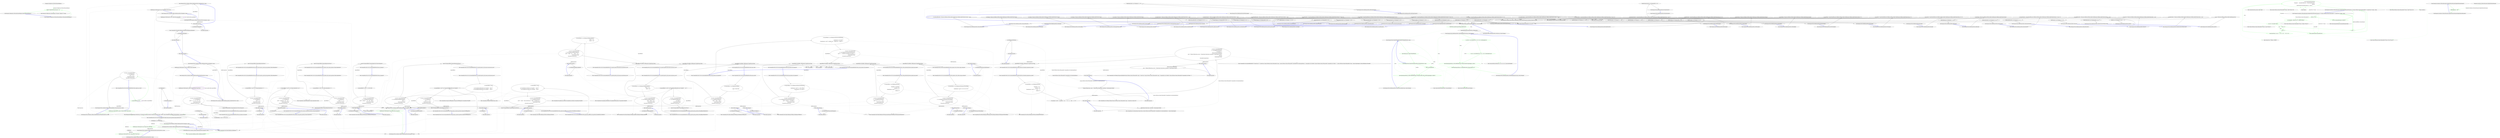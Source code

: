 digraph  {
d1 [label="Register<EnglishCollectionFormatter>(''en'')", span="9-9", cluster="Humanizer.Configuration.CollectionFormatterRegistry.CollectionFormatterRegistry()", color=green, community=0];
d4 [label="Humanizer.Configuration.CollectionFormatterRegistry", span=""];
d0 [label="Entry Humanizer.Configuration.CollectionFormatterRegistry.CollectionFormatterRegistry()", span="6-6", cluster="Humanizer.Configuration.CollectionFormatterRegistry.CollectionFormatterRegistry()"];
d2 [label="Exit Humanizer.Configuration.CollectionFormatterRegistry.CollectionFormatterRegistry()", span="6-6", cluster="Humanizer.Configuration.CollectionFormatterRegistry.CollectionFormatterRegistry()"];
d3 [label="Entry Humanizer.Configuration.LocaliserRegistry<TLocaliser>.Register<T>(string)", span="45-45", cluster="Humanizer.Configuration.LocaliserRegistry<TLocaliser>.Register<T>(string)"];
m0_9 [label="Entry Humanizer.Tests.Localisation.zhHans.DateHumanizeTests.HoursAgo(int, string)", span="30-30", cluster="Humanizer.Tests.Localisation.zhHans.DateHumanizeTests.HoursAgo(int, string)", file="CollectionHumanizeExtensions.cs"];
m0_76 [label="Entry CommandLine.Tests.Fakes.FakeOptionsWithValues.FakeOptionsWithValues()", span="6-6", cluster="CommandLine.Tests.Fakes.FakeOptionsWithValues.FakeOptionsWithValues()", file="CollectionHumanizeExtensions.cs"];
m0_85 [label="Entry CommandLine.Tests.Fakes.FakeOptionsWithSequenceWithoutRange.FakeOptionsWithSequenceWithoutRange()", span="7-7", cluster="CommandLine.Tests.Fakes.FakeOptionsWithSequenceWithoutRange.FakeOptionsWithSequenceWithoutRange()", file="CollectionHumanizeExtensions.cs"];
m0_89 [label="Entry CommandLine.Tests.Unit.Core.InstanceBuilderTests.Parse_long_sequence_with_separator()", span="201-201", cluster="CommandLine.Tests.Unit.Core.InstanceBuilderTests.Parse_long_sequence_with_separator()", file="CollectionHumanizeExtensions.cs"];
m0_90 [label="var expectedResult = new FakeOptionsWithSequenceAndSeparator\r\n                {\r\n                    LongSequence = new[] { 1L, 1234L, 59678L },\r\n                    StringSequence = new string[] { }\r\n                }", span="204-208", cluster="CommandLine.Tests.Unit.Core.InstanceBuilderTests.Parse_long_sequence_with_separator()", file="CollectionHumanizeExtensions.cs"];
m0_91 [label="var result = InstanceBuilder.Build(\r\n                () => new FakeOptionsWithSequenceAndSeparator(),\r\n                new[] { ''--long-seq'', ''1;1234;59678'' },\r\n                StringComparer.Ordinal,\r\n                CultureInfo.InvariantCulture)", span="211-215", cluster="CommandLine.Tests.Unit.Core.InstanceBuilderTests.Parse_long_sequence_with_separator()", file="CollectionHumanizeExtensions.cs"];
m0_92 [label="expectedResult.ShouldHave().AllProperties().EqualTo(result.Value)", span="218-218", cluster="CommandLine.Tests.Unit.Core.InstanceBuilderTests.Parse_long_sequence_with_separator()", file="CollectionHumanizeExtensions.cs"];
m0_93 [label="Exit CommandLine.Tests.Unit.Core.InstanceBuilderTests.Parse_long_sequence_with_separator()", span="201-201", cluster="CommandLine.Tests.Unit.Core.InstanceBuilderTests.Parse_long_sequence_with_separator()", file="CollectionHumanizeExtensions.cs"];
m0_200 [label="Entry CommandLine.Tests.Unit.Core.InstanceBuilderTests.Parse_unknown_short_option_in_option_group_gererates_UnknownOptionError()", span="437-437", cluster="CommandLine.Tests.Unit.Core.InstanceBuilderTests.Parse_unknown_short_option_in_option_group_gererates_UnknownOptionError()", file="CollectionHumanizeExtensions.cs"];
m0_201 [label="var expectedResult = new[] { new UnknownOptionError(''z'') }", span="440-440", cluster="CommandLine.Tests.Unit.Core.InstanceBuilderTests.Parse_unknown_short_option_in_option_group_gererates_UnknownOptionError()", file="CollectionHumanizeExtensions.cs"];
m0_202 [label="var result = InstanceBuilder.Build(\r\n                () => new FakeOptions(),\r\n                new[] { ''-zx'' },\r\n                StringComparer.Ordinal,\r\n                CultureInfo.InvariantCulture)", span="443-447", cluster="CommandLine.Tests.Unit.Core.InstanceBuilderTests.Parse_unknown_short_option_in_option_group_gererates_UnknownOptionError()", file="CollectionHumanizeExtensions.cs"];
m0_203 [label="Assert.True(expectedResult.SequenceEqual(result.Errors))", span="450-450", cluster="CommandLine.Tests.Unit.Core.InstanceBuilderTests.Parse_unknown_short_option_in_option_group_gererates_UnknownOptionError()", file="CollectionHumanizeExtensions.cs"];
m0_204 [label="Exit CommandLine.Tests.Unit.Core.InstanceBuilderTests.Parse_unknown_short_option_in_option_group_gererates_UnknownOptionError()", span="437-437", cluster="CommandLine.Tests.Unit.Core.InstanceBuilderTests.Parse_unknown_short_option_in_option_group_gererates_UnknownOptionError()", file="CollectionHumanizeExtensions.cs"];
m0_65 [label="Entry Unk.ShouldHave", span="", cluster="Unk.ShouldHave", file="CollectionHumanizeExtensions.cs"];
m0_192 [label="Entry CommandLine.Tests.Unit.Core.InstanceBuilderTests.Parse_unknown_short_option_gererates_UnknownOptionError()", span="418-418", cluster="CommandLine.Tests.Unit.Core.InstanceBuilderTests.Parse_unknown_short_option_gererates_UnknownOptionError()", file="CollectionHumanizeExtensions.cs"];
m0_193 [label="var expectedResult = new[] { new UnknownOptionError(''z'') }", span="421-421", cluster="CommandLine.Tests.Unit.Core.InstanceBuilderTests.Parse_unknown_short_option_gererates_UnknownOptionError()", file="CollectionHumanizeExtensions.cs"];
m0_194 [label="var result = InstanceBuilder.Build(\r\n                () => new FakeOptions(),\r\n                new[] { ''-z'', ''-x'' },\r\n                StringComparer.Ordinal,\r\n                CultureInfo.InvariantCulture)", span="424-428", cluster="CommandLine.Tests.Unit.Core.InstanceBuilderTests.Parse_unknown_short_option_gererates_UnknownOptionError()", file="CollectionHumanizeExtensions.cs"];
m0_195 [label="Assert.True(expectedResult.SequenceEqual(result.Errors))", span="431-431", cluster="CommandLine.Tests.Unit.Core.InstanceBuilderTests.Parse_unknown_short_option_gererates_UnknownOptionError()", file="CollectionHumanizeExtensions.cs"];
m0_196 [label="Exit CommandLine.Tests.Unit.Core.InstanceBuilderTests.Parse_unknown_short_option_gererates_UnknownOptionError()", span="418-418", cluster="CommandLine.Tests.Unit.Core.InstanceBuilderTests.Parse_unknown_short_option_gererates_UnknownOptionError()", file="CollectionHumanizeExtensions.cs"];
m0_20 [label="Exit Humanizer.Tests.Localisation.zhHans.DateHumanizeTests.MinutesFromNow(int, string)", span="55-55", cluster="Humanizer.Tests.Localisation.zhHans.DateHumanizeTests.MinutesFromNow(int, string)", file="CollectionHumanizeExtensions.cs"];
m0_0 [label="Entry CommandLine.Tests.Unit.Core.InstanceBuilderTests.Explicit_help_request_generates_help_requested_error()", span="15-15", cluster="CommandLine.Tests.Unit.Core.InstanceBuilderTests.Explicit_help_request_generates_help_requested_error()", file="CollectionHumanizeExtensions.cs"];
m0_1 [label="var fakeOptions = new FakeOptions()", span="18-18", cluster="CommandLine.Tests.Unit.Core.InstanceBuilderTests.Explicit_help_request_generates_help_requested_error()", file="CollectionHumanizeExtensions.cs"];
m0_2 [label="Entry Humanizer.Tests.Localisation.zhHans.DateHumanizeTests.DaysAgo(int, string)", span="13-13", cluster="Humanizer.Tests.Localisation.zhHans.DateHumanizeTests.DaysAgo(int, string)", file="CollectionHumanizeExtensions.cs"];
m0_3 [label="DateHumanize.Verify(expected, days, TimeUnit.Day, Tense.Past)", span="15-15", cluster="Humanizer.Tests.Localisation.zhHans.DateHumanizeTests.DaysAgo(int, string)", file="CollectionHumanizeExtensions.cs", color=green, community=0];
m0_4 [label="Exit Humanizer.Tests.Localisation.zhHans.DateHumanizeTests.DaysAgo(int, string)", span="13-13", cluster="Humanizer.Tests.Localisation.zhHans.DateHumanizeTests.DaysAgo(int, string)", file="CollectionHumanizeExtensions.cs"];
m0_5 [label="Entry Humanizer.Tests.DateHumanize.Verify(string, int, Humanizer.Localisation.TimeUnit, Humanizer.Localisation.Tense, double?, System.Globalization.CultureInfo, System.DateTime?, System.DateTime?)", span="34-34", cluster="Humanizer.Tests.DateHumanize.Verify(string, int, Humanizer.Localisation.TimeUnit, Humanizer.Localisation.Tense, double?, System.Globalization.CultureInfo, System.DateTime?, System.DateTime?)", file="CollectionHumanizeExtensions.cs"];
m0_134 [label="Entry CommandLine.NameInfo.NameInfo(string, string)", span="20-20", cluster="CommandLine.NameInfo.NameInfo(string, string)", file="CollectionHumanizeExtensions.cs"];
m0_30 [label="new FakeOptionsWithDouble()", span="63-63", cluster="lambda expression", file="CollectionHumanizeExtensions.cs"];
m0_31 [label="Exit lambda expression", span="63-63", cluster="lambda expression", file="CollectionHumanizeExtensions.cs"];
m0_32 [label="Entry CommandLine.Tests.Fakes.FakeOptionsWithDouble.FakeOptionsWithDouble()", span="7-7", cluster="CommandLine.Tests.Fakes.FakeOptionsWithDouble.FakeOptionsWithDouble()", file="CollectionHumanizeExtensions.cs"];
m0_51 [label="Entry CommandLine.Tests.Unit.Core.InstanceBuilderTests.Parse_int_sequence_with_range()", span="113-113", cluster="CommandLine.Tests.Unit.Core.InstanceBuilderTests.Parse_int_sequence_with_range()", file="CollectionHumanizeExtensions.cs"];
m0_52 [label="var expectedResult = new[] { 10, 20, 30, 40 }", span="116-116", cluster="CommandLine.Tests.Unit.Core.InstanceBuilderTests.Parse_int_sequence_with_range()", file="CollectionHumanizeExtensions.cs"];
m0_53 [label="var result = InstanceBuilder.Build(\r\n                () => new FakeOptions(),\r\n                new[] { ''-i'', ''10'', ''20'', ''30'', ''40'' },\r\n                StringComparer.Ordinal,\r\n                CultureInfo.InvariantCulture)", span="119-123", cluster="CommandLine.Tests.Unit.Core.InstanceBuilderTests.Parse_int_sequence_with_range()", file="CollectionHumanizeExtensions.cs"];
m0_54 [label="Assert.True(expectedResult.SequenceEqual(result.Value.IntSequence))", span="126-126", cluster="CommandLine.Tests.Unit.Core.InstanceBuilderTests.Parse_int_sequence_with_range()", file="CollectionHumanizeExtensions.cs"];
m0_55 [label="Exit CommandLine.Tests.Unit.Core.InstanceBuilderTests.Parse_int_sequence_with_range()", span="113-113", cluster="CommandLine.Tests.Unit.Core.InstanceBuilderTests.Parse_int_sequence_with_range()", file="CollectionHumanizeExtensions.cs"];
m0_10 [label="DateHumanize.Verify(expected, hours, TimeUnit.Hour, Tense.Past)", span="32-32", cluster="Humanizer.Tests.Localisation.zhHans.DateHumanizeTests.HoursAgo(int, string)", file="CollectionHumanizeExtensions.cs", color=green, community=0];
m0_33 [label="Entry Humanizer.Tests.Localisation.zhHans.DateHumanizeTests.YearsAgo(int, string)", span="95-95", cluster="Humanizer.Tests.Localisation.zhHans.DateHumanizeTests.YearsAgo(int, string)", file="CollectionHumanizeExtensions.cs"];
m0_34 [label="DateHumanize.Verify(expected, years, TimeUnit.Year, Tense.Past)", span="97-97", cluster="Humanizer.Tests.Localisation.zhHans.DateHumanizeTests.YearsAgo(int, string)", file="CollectionHumanizeExtensions.cs"];
m0_35 [label="Exit Humanizer.Tests.Localisation.zhHans.DateHumanizeTests.YearsAgo(int, string)", span="95-95", cluster="Humanizer.Tests.Localisation.zhHans.DateHumanizeTests.YearsAgo(int, string)", file="CollectionHumanizeExtensions.cs"];
m0_36 [label="Entry Humanizer.Tests.Localisation.zhHans.DateHumanizeTests.YearsFromNow(int, string)", span="103-103", cluster="Humanizer.Tests.Localisation.zhHans.DateHumanizeTests.YearsFromNow(int, string)", file="CollectionHumanizeExtensions.cs"];
m0_37 [label="DateHumanize.Verify(expected, years, TimeUnit.Year, Tense.Future)", span="105-105", cluster="Humanizer.Tests.Localisation.zhHans.DateHumanizeTests.YearsFromNow(int, string)", file="CollectionHumanizeExtensions.cs"];
m0_112 [label="Entry CommandLine.Core.InstanceBuilder.Build<T>(System.Func<T>, System.Func<System.Collections.Generic.IEnumerable<string>, System.Collections.Generic.IEnumerable<CommandLine.Core.OptionSpecification>, CommandLine.Core.StatePair<System.Collections.Generic.IEnumerable<CommandLine.Core.Token>>>, System.Collections.Generic.IEnumerable<string>, System.StringComparer, System.Globalization.CultureInfo)", span="33-33", cluster="CommandLine.Core.InstanceBuilder.Build<T>(System.Func<T>, System.Func<System.Collections.Generic.IEnumerable<string>, System.Collections.Generic.IEnumerable<CommandLine.Core.OptionSpecification>, CommandLine.Core.StatePair<System.Collections.Generic.IEnumerable<CommandLine.Core.Token>>>, System.Collections.Generic.IEnumerable<string>, System.StringComparer, System.Globalization.CultureInfo)", file="CollectionHumanizeExtensions.cs"];
m0_41 [label="Entry CommandLine.Tests.Unit.Core.InstanceBuilderTests.Parse_int_sequence()", span="94-94", cluster="CommandLine.Tests.Unit.Core.InstanceBuilderTests.Parse_int_sequence()", file="CollectionHumanizeExtensions.cs"];
m0_42 [label="var expectedResult = new[] { 1, 20, 300, 4000 }", span="97-97", cluster="CommandLine.Tests.Unit.Core.InstanceBuilderTests.Parse_int_sequence()", file="CollectionHumanizeExtensions.cs"];
m0_43 [label="var result = InstanceBuilder.Build(\r\n                () => new FakeOptionsWithSequence(),\r\n                new[] { ''--int-seq'', ''1'', ''20'', ''300'', ''4000'' },\r\n                StringComparer.Ordinal,\r\n                CultureInfo.InvariantCulture)", span="100-104", cluster="CommandLine.Tests.Unit.Core.InstanceBuilderTests.Parse_int_sequence()", file="CollectionHumanizeExtensions.cs"];
m0_44 [label="Assert.True(expectedResult.SequenceEqual(result.Value.IntSequence))", span="107-107", cluster="CommandLine.Tests.Unit.Core.InstanceBuilderTests.Parse_int_sequence()", file="CollectionHumanizeExtensions.cs"];
m0_45 [label="Exit CommandLine.Tests.Unit.Core.InstanceBuilderTests.Parse_int_sequence()", span="94-94", cluster="CommandLine.Tests.Unit.Core.InstanceBuilderTests.Parse_int_sequence()", file="CollectionHumanizeExtensions.cs"];
m0_8 [label="Exit Humanizer.Tests.Localisation.zhHans.DateHumanizeTests.DaysFromNow(int, string)", span="22-22", cluster="Humanizer.Tests.Localisation.zhHans.DateHumanizeTests.DaysFromNow(int, string)", file="CollectionHumanizeExtensions.cs"];
m0_138 [label="Entry CommandLine.Tests.Fakes.FakeOptionsWithSets.FakeOptionsWithSets()", span="4-4", cluster="CommandLine.Tests.Fakes.FakeOptionsWithSets.FakeOptionsWithSets()", file="CollectionHumanizeExtensions.cs"];
m0_179 [label="Entry CommandLine.SequenceOutOfRangeError.SequenceOutOfRangeError(CommandLine.NameInfo)", span="316-316", cluster="CommandLine.SequenceOutOfRangeError.SequenceOutOfRangeError(CommandLine.NameInfo)", file="CollectionHumanizeExtensions.cs"];
m0_21 [label="Entry lambda expression", span="44-44", cluster="lambda expression", file="CollectionHumanizeExtensions.cs"];
m0_22 [label="new FakeOptions()", span="44-44", cluster="lambda expression", file="CollectionHumanizeExtensions.cs"];
m0_23 [label="Exit lambda expression", span="44-44", cluster="lambda expression", file="CollectionHumanizeExtensions.cs"];
m0_50 [label="Entry CommandLine.Tests.Fakes.FakeOptionsWithSequence.FakeOptionsWithSequence()", span="7-7", cluster="CommandLine.Tests.Fakes.FakeOptionsWithSequence.FakeOptionsWithSequence()", file="CollectionHumanizeExtensions.cs"];
m0_24 [label="Entry Humanizer.Tests.Localisation.zhHans.DateHumanizeTests.MonthsFromNow(int, string)", span="71-71", cluster="Humanizer.Tests.Localisation.zhHans.DateHumanizeTests.MonthsFromNow(int, string)", file="CollectionHumanizeExtensions.cs"];
m0_25 [label="DateHumanize.Verify(expected, months, TimeUnit.Month, Tense.Future)", span="73-73", cluster="Humanizer.Tests.Localisation.zhHans.DateHumanizeTests.MonthsFromNow(int, string)", file="CollectionHumanizeExtensions.cs"];
m0_26 [label="Exit Humanizer.Tests.Localisation.zhHans.DateHumanizeTests.MonthsFromNow(int, string)", span="71-71", cluster="Humanizer.Tests.Localisation.zhHans.DateHumanizeTests.MonthsFromNow(int, string)", file="CollectionHumanizeExtensions.cs"];
m0_27 [label="Entry Humanizer.Tests.Localisation.zhHans.DateHumanizeTests.SecondsAgo(int, string)", span="79-79", cluster="Humanizer.Tests.Localisation.zhHans.DateHumanizeTests.SecondsAgo(int, string)", file="CollectionHumanizeExtensions.cs"];
m0_28 [label="DateHumanize.Verify(expected, seconds, TimeUnit.Second, Tense.Past)", span="81-81", cluster="Humanizer.Tests.Localisation.zhHans.DateHumanizeTests.SecondsAgo(int, string)", file="CollectionHumanizeExtensions.cs"];
m0_156 [label="Entry CommandLine.Tests.Unit.Core.InstanceBuilderTests.Two_required_options_at_the_same_set_and_none_are_true()", span="341-341", cluster="CommandLine.Tests.Unit.Core.InstanceBuilderTests.Two_required_options_at_the_same_set_and_none_are_true()", file="CollectionHumanizeExtensions.cs"];
m0_157 [label="var expectedResult = new[]\r\n            {\r\n                new MissingRequiredOptionError(new NameInfo('''', ''ftpurl'')),\r\n                new MissingRequiredOptionError(new NameInfo('''', ''weburl''))\r\n            }", span="343-347", cluster="CommandLine.Tests.Unit.Core.InstanceBuilderTests.Two_required_options_at_the_same_set_and_none_are_true()", file="CollectionHumanizeExtensions.cs"];
m0_158 [label="var result = InstanceBuilder.Build(\r\n                () => new FakeOptionWithRequiredAndSet(),\r\n                new[] {''''},\r\n                StringComparer.Ordinal,\r\n                CultureInfo.InvariantCulture)", span="349-353", cluster="CommandLine.Tests.Unit.Core.InstanceBuilderTests.Two_required_options_at_the_same_set_and_none_are_true()", file="CollectionHumanizeExtensions.cs"];
m0_159 [label="Assert.True(expectedResult.SequenceEqual(result.Errors))", span="356-356", cluster="CommandLine.Tests.Unit.Core.InstanceBuilderTests.Two_required_options_at_the_same_set_and_none_are_true()", file="CollectionHumanizeExtensions.cs"];
m0_160 [label="Exit CommandLine.Tests.Unit.Core.InstanceBuilderTests.Two_required_options_at_the_same_set_and_none_are_true()", span="341-341", cluster="CommandLine.Tests.Unit.Core.InstanceBuilderTests.Two_required_options_at_the_same_set_and_none_are_true()", file="CollectionHumanizeExtensions.cs"];
m0_29 [label="Entry lambda expression", span="63-63", cluster="lambda expression", file="CollectionHumanizeExtensions.cs"];
m0_144 [label="Entry CommandLine.Tests.Fakes.FakeOptionWithRequiredAndSet.FakeOptionWithRequiredAndSet()", span="2-2", cluster="CommandLine.Tests.Fakes.FakeOptionWithRequiredAndSet.FakeOptionWithRequiredAndSet()", file="CollectionHumanizeExtensions.cs"];
m0_80 [label="Entry CommandLine.Tests.Unit.Core.InstanceBuilderTests.Parse_sequence_value_without_range_constraints()", span="179-179", cluster="CommandLine.Tests.Unit.Core.InstanceBuilderTests.Parse_sequence_value_without_range_constraints()", file="CollectionHumanizeExtensions.cs"];
m0_81 [label="var expectedResult = new FakeOptionsWithSequenceWithoutRange\r\n                {\r\n                    LongSequence = new[] { 1L, 2L, 3L, 4L, 5L, 6L }\r\n                }", span="182-185", cluster="CommandLine.Tests.Unit.Core.InstanceBuilderTests.Parse_sequence_value_without_range_constraints()", file="CollectionHumanizeExtensions.cs"];
m0_82 [label="var result = InstanceBuilder.Build(\r\n                () => new FakeOptionsWithSequenceWithoutRange(),\r\n                new[] { ''1'', ''2'', ''3'', ''4'', ''5'', ''6'' },\r\n                StringComparer.Ordinal,\r\n                CultureInfo.InvariantCulture)", span="188-192", cluster="CommandLine.Tests.Unit.Core.InstanceBuilderTests.Parse_sequence_value_without_range_constraints()", file="CollectionHumanizeExtensions.cs"];
m0_83 [label="expectedResult.ShouldHave().AllProperties().EqualTo(result.Value)", span="195-195", cluster="CommandLine.Tests.Unit.Core.InstanceBuilderTests.Parse_sequence_value_without_range_constraints()", file="CollectionHumanizeExtensions.cs"];
m0_84 [label="Exit CommandLine.Tests.Unit.Core.InstanceBuilderTests.Parse_sequence_value_without_range_constraints()", span="179-179", cluster="CommandLine.Tests.Unit.Core.InstanceBuilderTests.Parse_sequence_value_without_range_constraints()", file="CollectionHumanizeExtensions.cs"];
m0_67 [label="Entry Unk.EqualTo", span="", cluster="Unk.EqualTo", file="CollectionHumanizeExtensions.cs"];
m0_183 [label="Entry CommandLine.Tests.Unit.Core.InstanceBuilderTests.Parse_unknown_long_option_gererates_UnknownOptionError()", span="399-399", cluster="CommandLine.Tests.Unit.Core.InstanceBuilderTests.Parse_unknown_long_option_gererates_UnknownOptionError()", file="CollectionHumanizeExtensions.cs"];
m0_184 [label="var expectedResult = new[] { new UnknownOptionError(''xyz'') }", span="402-402", cluster="CommandLine.Tests.Unit.Core.InstanceBuilderTests.Parse_unknown_long_option_gererates_UnknownOptionError()", file="CollectionHumanizeExtensions.cs"];
m0_185 [label="var result = InstanceBuilder.Build(\r\n                () => new FakeOptions(),\r\n                new[] { ''--stringvalue'', ''abc'', ''--xyz'' },\r\n                StringComparer.Ordinal,\r\n                CultureInfo.InvariantCulture)", span="405-409", cluster="CommandLine.Tests.Unit.Core.InstanceBuilderTests.Parse_unknown_long_option_gererates_UnknownOptionError()", file="CollectionHumanizeExtensions.cs"];
m0_186 [label="Assert.True(expectedResult.SequenceEqual(result.Errors))", span="412-412", cluster="CommandLine.Tests.Unit.Core.InstanceBuilderTests.Parse_unknown_long_option_gererates_UnknownOptionError()", file="CollectionHumanizeExtensions.cs"];
m0_187 [label="Exit CommandLine.Tests.Unit.Core.InstanceBuilderTests.Parse_unknown_long_option_gererates_UnknownOptionError()", span="399-399", cluster="CommandLine.Tests.Unit.Core.InstanceBuilderTests.Parse_unknown_long_option_gererates_UnknownOptionError()", file="CollectionHumanizeExtensions.cs"];
m0_66 [label="Entry Unk.AllProperties", span="", cluster="Unk.AllProperties", file="CollectionHumanizeExtensions.cs"];
m0_98 [label="Entry CommandLine.Tests.Unit.Core.InstanceBuilderTests.Parse_string_sequence_with_separator()", span="224-224", cluster="CommandLine.Tests.Unit.Core.InstanceBuilderTests.Parse_string_sequence_with_separator()", file="CollectionHumanizeExtensions.cs"];
m0_99 [label="var expectedResult = new FakeOptionsWithSequenceAndSeparator\r\n            {\r\n                LongSequence = new long[] {},\r\n                StringSequence = new[] { ''eml1@xyz.com'', ''test@unit.org'', ''xyz@srv.it'' }\r\n            }", span="227-231", cluster="CommandLine.Tests.Unit.Core.InstanceBuilderTests.Parse_string_sequence_with_separator()", file="CollectionHumanizeExtensions.cs"];
m0_100 [label="var result = InstanceBuilder.Build(\r\n                () => new FakeOptionsWithSequenceAndSeparator(),\r\n                new[] { ''-s'', ''eml1@xyz.com,test@unit.org,xyz@srv.it'' },\r\n                StringComparer.Ordinal,\r\n                CultureInfo.InvariantCulture)", span="234-238", cluster="CommandLine.Tests.Unit.Core.InstanceBuilderTests.Parse_string_sequence_with_separator()", file="CollectionHumanizeExtensions.cs"];
m0_101 [label="expectedResult.ShouldHave().AllProperties().EqualTo(result.Value)", span="241-241", cluster="CommandLine.Tests.Unit.Core.InstanceBuilderTests.Parse_string_sequence_with_separator()", file="CollectionHumanizeExtensions.cs"];
m0_102 [label="Exit CommandLine.Tests.Unit.Core.InstanceBuilderTests.Parse_string_sequence_with_separator()", span="224-224", cluster="CommandLine.Tests.Unit.Core.InstanceBuilderTests.Parse_string_sequence_with_separator()", file="CollectionHumanizeExtensions.cs"];
m0_165 [label="Entry CommandLine.Tests.Unit.Core.InstanceBuilderTests.Omitting_required_option_gererates_MissingRequiredOptionError()", span="361-361", cluster="CommandLine.Tests.Unit.Core.InstanceBuilderTests.Omitting_required_option_gererates_MissingRequiredOptionError()", file="CollectionHumanizeExtensions.cs"];
m0_166 [label="var expectedResult = new[] { new MissingRequiredOptionError(new NameInfo('''', ''str'')) }", span="364-364", cluster="CommandLine.Tests.Unit.Core.InstanceBuilderTests.Omitting_required_option_gererates_MissingRequiredOptionError()", file="CollectionHumanizeExtensions.cs"];
m0_167 [label="var result = InstanceBuilder.Build(\r\n                () => new FakeOptionWithRequired(),\r\n                new string[] { },\r\n                StringComparer.Ordinal,\r\n                CultureInfo.InvariantCulture)", span="367-371", cluster="CommandLine.Tests.Unit.Core.InstanceBuilderTests.Omitting_required_option_gererates_MissingRequiredOptionError()", file="CollectionHumanizeExtensions.cs"];
m0_168 [label="Assert.True(expectedResult.SequenceEqual(result.Errors))", span="374-374", cluster="CommandLine.Tests.Unit.Core.InstanceBuilderTests.Omitting_required_option_gererates_MissingRequiredOptionError()", file="CollectionHumanizeExtensions.cs"];
m0_169 [label="Exit CommandLine.Tests.Unit.Core.InstanceBuilderTests.Omitting_required_option_gererates_MissingRequiredOptionError()", span="361-361", cluster="CommandLine.Tests.Unit.Core.InstanceBuilderTests.Omitting_required_option_gererates_MissingRequiredOptionError()", file="CollectionHumanizeExtensions.cs"];
m0_46 [label="Entry Unk.SequenceEqual", span="", cluster="Unk.SequenceEqual", file="CollectionHumanizeExtensions.cs"];
m0_161 [label="Entry CommandLine.MissingRequiredOptionError.MissingRequiredOptionError(CommandLine.NameInfo)", span="283-283", cluster="CommandLine.MissingRequiredOptionError.MissingRequiredOptionError(CommandLine.NameInfo)", file="CollectionHumanizeExtensions.cs"];
m0_15 [label="Entry CommandLine.Tests.Unit.Core.InstanceBuilderTests.Parse_negative_int_value()", span="37-37", cluster="CommandLine.Tests.Unit.Core.InstanceBuilderTests.Parse_negative_int_value()", file="CollectionHumanizeExtensions.cs"];
m0_16 [label="var expectedResult = -123", span="40-40", cluster="CommandLine.Tests.Unit.Core.InstanceBuilderTests.Parse_negative_int_value()", color=green, community=0, file="CollectionHumanizeExtensions.cs"];
m0_17 [label="var result = InstanceBuilder.Build(\r\n                () => new FakeOptions(),\r\n                new[] { ''-123'' },\r\n                StringComparer.Ordinal,\r\n                CultureInfo.InvariantCulture)", span="43-47", cluster="CommandLine.Tests.Unit.Core.InstanceBuilderTests.Parse_negative_int_value()", file="CollectionHumanizeExtensions.cs"];
m0_38 [label="Entry lambda expression", span="82-82", cluster="lambda expression", file="CollectionHumanizeExtensions.cs"];
m0_6 [label="Entry CommandLine.Tests.Fakes.FakeOptions.FakeOptions()", span="6-6", cluster="CommandLine.Tests.Fakes.FakeOptions.FakeOptions()", file="CollectionHumanizeExtensions.cs"];
m0_7 [label="Entry CommandLine.HelpRequestedError.HelpRequestedError()", span="338-338", cluster="CommandLine.HelpRequestedError.HelpRequestedError()", color=green, community=0, file="CollectionHumanizeExtensions.cs"];
m0_148 [label="Entry CommandLine.Tests.Unit.Core.InstanceBuilderTests.Two_required_options_at_the_same_set_and_both_are_true()", span="322-322", cluster="CommandLine.Tests.Unit.Core.InstanceBuilderTests.Two_required_options_at_the_same_set_and_both_are_true()", file="CollectionHumanizeExtensions.cs"];
m0_149 [label="var expectedResult = new FakeOptionWithRequiredAndSet {\r\n                FtpUrl = ''str1'',\r\n                WebUrl = ''str2''\r\n            }", span="324-327", cluster="CommandLine.Tests.Unit.Core.InstanceBuilderTests.Two_required_options_at_the_same_set_and_both_are_true()", file="CollectionHumanizeExtensions.cs"];
m0_150 [label="var result = InstanceBuilder.Build(\r\n                () => new FakeOptionWithRequiredAndSet(),\r\n                new[] { ''--ftpurl'', ''str1'', ''--weburl'', ''str2'' },\r\n                StringComparer.Ordinal,\r\n                CultureInfo.InvariantCulture)", span="329-333", cluster="CommandLine.Tests.Unit.Core.InstanceBuilderTests.Two_required_options_at_the_same_set_and_both_are_true()", file="CollectionHumanizeExtensions.cs"];
m0_151 [label="expectedResult.ShouldHave().AllProperties().EqualTo(result.Value)", span="336-336", cluster="CommandLine.Tests.Unit.Core.InstanceBuilderTests.Two_required_options_at_the_same_set_and_both_are_true()", file="CollectionHumanizeExtensions.cs"];
m0_152 [label="Exit CommandLine.Tests.Unit.Core.InstanceBuilderTests.Two_required_options_at_the_same_set_and_both_are_true()", span="322-322", cluster="CommandLine.Tests.Unit.Core.InstanceBuilderTests.Two_required_options_at_the_same_set_and_both_are_true()", file="CollectionHumanizeExtensions.cs"];
m0_133 [label="Entry CommandLine.MutuallyExclusiveSetError.MutuallyExclusiveSetError(CommandLine.NameInfo)", span="294-294", cluster="CommandLine.MutuallyExclusiveSetError.MutuallyExclusiveSetError(CommandLine.NameInfo)", file="CollectionHumanizeExtensions.cs"];
m0_18 [label="Entry Humanizer.Tests.Localisation.zhHans.DateHumanizeTests.MinutesFromNow(int, string)", span="55-55", cluster="Humanizer.Tests.Localisation.zhHans.DateHumanizeTests.MinutesFromNow(int, string)", file="CollectionHumanizeExtensions.cs"];
m0_19 [label="DateHumanize.Verify(expected, minutes, TimeUnit.Minute, Tense.Future)", span="57-57", cluster="Humanizer.Tests.Localisation.zhHans.DateHumanizeTests.MinutesFromNow(int, string)", file="CollectionHumanizeExtensions.cs", color=green, community=0];
m0_127 [label="Entry CommandLine.Core.NameLookup.Contains(string, System.Collections.Generic.IEnumerable<CommandLine.Core.OptionSpecification>, System.StringComparer)", span="12-12", cluster="CommandLine.Core.NameLookup.Contains(string, System.Collections.Generic.IEnumerable<CommandLine.Core.OptionSpecification>, System.StringComparer)", file="CollectionHumanizeExtensions.cs"];
m0_139 [label="Entry CommandLine.Tests.Unit.Core.InstanceBuilderTests.Two_required_options_at_the_same_set_and_one_is_true()", span="302-302", cluster="CommandLine.Tests.Unit.Core.InstanceBuilderTests.Two_required_options_at_the_same_set_and_one_is_true()", file="CollectionHumanizeExtensions.cs"];
m0_140 [label="var expectedResult = new FakeOptionWithRequiredAndSet {\r\n                FtpUrl = ''str1'',\r\n                WebUrl = null\r\n            }", span="304-307", cluster="CommandLine.Tests.Unit.Core.InstanceBuilderTests.Two_required_options_at_the_same_set_and_one_is_true()", file="CollectionHumanizeExtensions.cs"];
m0_141 [label="var result = InstanceBuilder.Build(\r\n                () => new FakeOptionWithRequiredAndSet(),\r\n                new[] { ''--ftpurl'', ''str1''},\r\n                StringComparer.Ordinal,\r\n                CultureInfo.InvariantCulture)", span="309-313", cluster="CommandLine.Tests.Unit.Core.InstanceBuilderTests.Two_required_options_at_the_same_set_and_one_is_true()", file="CollectionHumanizeExtensions.cs"];
m0_142 [label="expectedResult.ShouldHave().AllProperties().EqualTo(result.Value)", span="316-316", cluster="CommandLine.Tests.Unit.Core.InstanceBuilderTests.Two_required_options_at_the_same_set_and_one_is_true()", file="CollectionHumanizeExtensions.cs"];
m0_143 [label="Exit CommandLine.Tests.Unit.Core.InstanceBuilderTests.Two_required_options_at_the_same_set_and_one_is_true()", span="302-302", cluster="CommandLine.Tests.Unit.Core.InstanceBuilderTests.Two_required_options_at_the_same_set_and_one_is_true()", file="CollectionHumanizeExtensions.cs"];
m0_94 [label="Entry CommandLine.Tests.Fakes.FakeOptionsWithSequenceAndSeparator.FakeOptionsWithSequenceAndSeparator()", span="7-7", cluster="CommandLine.Tests.Fakes.FakeOptionsWithSequenceAndSeparator.FakeOptionsWithSequenceAndSeparator()", file="CollectionHumanizeExtensions.cs"];
m0_205 [label="Entry lambda expression", span="444-444", cluster="lambda expression", file="CollectionHumanizeExtensions.cs"];
m0_13 [label="DateHumanize.Verify(expected, hours, TimeUnit.Hour, Tense.Future)", span="40-40", cluster="Humanizer.Tests.Localisation.zhHans.DateHumanizeTests.HoursFromNow(int, string)", file="CollectionHumanizeExtensions.cs", color=green, community=0];
m0_12 [label="Entry Humanizer.Tests.Localisation.zhHans.DateHumanizeTests.HoursFromNow(int, string)", span="38-38", cluster="Humanizer.Tests.Localisation.zhHans.DateHumanizeTests.HoursFromNow(int, string)", file="CollectionHumanizeExtensions.cs"];
m0_14 [label="Exit Humanizer.Tests.Localisation.zhHans.DateHumanizeTests.HoursFromNow(int, string)", span="38-38", cluster="Humanizer.Tests.Localisation.zhHans.DateHumanizeTests.HoursFromNow(int, string)", file="CollectionHumanizeExtensions.cs"];
m0_39 [label="new FakeOptionsWithDouble()", span="82-82", cluster="lambda expression", file="CollectionHumanizeExtensions.cs"];
m0_40 [label="Exit lambda expression", span="82-82", cluster="lambda expression", file="CollectionHumanizeExtensions.cs"];
m0_47 [label="Entry lambda expression", span="101-101", cluster="lambda expression", file="CollectionHumanizeExtensions.cs"];
m0_48 [label="new FakeOptionsWithSequence()", span="101-101", cluster="lambda expression", file="CollectionHumanizeExtensions.cs"];
m0_49 [label="Exit lambda expression", span="101-101", cluster="lambda expression", file="CollectionHumanizeExtensions.cs"];
m0_56 [label="Entry lambda expression", span="120-120", cluster="lambda expression", file="CollectionHumanizeExtensions.cs"];
m0_57 [label="new FakeOptions()", span="120-120", cluster="lambda expression", file="CollectionHumanizeExtensions.cs"];
m0_58 [label="Exit lambda expression", span="120-120", cluster="lambda expression", file="CollectionHumanizeExtensions.cs"];
m0_68 [label="Entry lambda expression", span="142-142", cluster="lambda expression", file="CollectionHumanizeExtensions.cs"];
m0_69 [label="new FakeOptionsWithEnum()", span="142-142", cluster="lambda expression", file="CollectionHumanizeExtensions.cs"];
m0_70 [label="Exit lambda expression", span="142-142", cluster="lambda expression", file="CollectionHumanizeExtensions.cs"];
m0_77 [label="Entry lambda expression", span="167-167", cluster="lambda expression", file="CollectionHumanizeExtensions.cs"];
m0_78 [label="new FakeOptionsWithValues()", span="167-167", cluster="lambda expression", file="CollectionHumanizeExtensions.cs"];
m0_79 [label="Exit lambda expression", span="167-167", cluster="lambda expression", file="CollectionHumanizeExtensions.cs"];
m0_86 [label="Entry lambda expression", span="189-189", cluster="lambda expression", file="CollectionHumanizeExtensions.cs"];
m0_87 [label="new FakeOptionsWithSequenceWithoutRange()", span="189-189", cluster="lambda expression", file="CollectionHumanizeExtensions.cs"];
m0_88 [label="Exit lambda expression", span="189-189", cluster="lambda expression", file="CollectionHumanizeExtensions.cs"];
m0_95 [label="Entry lambda expression", span="212-212", cluster="lambda expression", file="CollectionHumanizeExtensions.cs"];
m0_96 [label="new FakeOptionsWithSequenceAndSeparator()", span="212-212", cluster="lambda expression", file="CollectionHumanizeExtensions.cs"];
m0_97 [label="Exit lambda expression", span="212-212", cluster="lambda expression", file="CollectionHumanizeExtensions.cs"];
m0_103 [label="Entry lambda expression", span="235-235", cluster="lambda expression", file="CollectionHumanizeExtensions.cs"];
m0_104 [label="new FakeOptionsWithSequenceAndSeparator()", span="235-235", cluster="lambda expression", file="CollectionHumanizeExtensions.cs"];
m0_105 [label="Exit lambda expression", span="235-235", cluster="lambda expression", file="CollectionHumanizeExtensions.cs"];
m0_113 [label="Entry lambda expression", span="264-264", cluster="lambda expression", file="CollectionHumanizeExtensions.cs"];
m0_116 [label="Entry lambda expression", span="265-267", cluster="lambda expression", file="CollectionHumanizeExtensions.cs"];
m0_114 [label="new FakeOptionsWithValues()", span="264-264", cluster="lambda expression", file="CollectionHumanizeExtensions.cs"];
m0_115 [label="Exit lambda expression", span="264-264", cluster="lambda expression", file="CollectionHumanizeExtensions.cs"];
m0_117 [label="Tokenizer.PreprocessDashDash(a,\r\n                        args => Tokenizer.Tokenize(args, name => NameLookup.Contains(name, optionSpecs, StringComparer.Ordinal)))", span="266-267", cluster="lambda expression", file="CollectionHumanizeExtensions.cs"];
m0_121 [label="Tokenizer.Tokenize(args, name => NameLookup.Contains(name, optionSpecs, StringComparer.Ordinal))", span="267-267", cluster="lambda expression", file="CollectionHumanizeExtensions.cs"];
m0_125 [label="NameLookup.Contains(name, optionSpecs, StringComparer.Ordinal)", span="267-267", cluster="lambda expression", file="CollectionHumanizeExtensions.cs"];
m0_118 [label="Exit lambda expression", span="265-267", cluster="lambda expression", file="CollectionHumanizeExtensions.cs"];
m0_120 [label="Entry lambda expression", span="267-267", cluster="lambda expression", file="CollectionHumanizeExtensions.cs"];
m0_122 [label="Exit lambda expression", span="267-267", cluster="lambda expression", file="CollectionHumanizeExtensions.cs"];
m0_124 [label="Entry lambda expression", span="267-267", cluster="lambda expression", file="CollectionHumanizeExtensions.cs"];
m0_126 [label="Exit lambda expression", span="267-267", cluster="lambda expression", file="CollectionHumanizeExtensions.cs"];
m0_135 [label="Entry lambda expression", span="290-290", cluster="lambda expression", file="CollectionHumanizeExtensions.cs"];
m0_136 [label="new FakeOptionsWithSets()", span="290-290", cluster="lambda expression", file="CollectionHumanizeExtensions.cs"];
m0_137 [label="Exit lambda expression", span="290-290", cluster="lambda expression", file="CollectionHumanizeExtensions.cs"];
m0_145 [label="Entry lambda expression", span="310-310", cluster="lambda expression", file="CollectionHumanizeExtensions.cs"];
m0_146 [label="new FakeOptionWithRequiredAndSet()", span="310-310", cluster="lambda expression", file="CollectionHumanizeExtensions.cs"];
m0_147 [label="Exit lambda expression", span="310-310", cluster="lambda expression", file="CollectionHumanizeExtensions.cs"];
m0_153 [label="Entry lambda expression", span="330-330", cluster="lambda expression", file="CollectionHumanizeExtensions.cs"];
m0_154 [label="new FakeOptionWithRequiredAndSet()", span="330-330", cluster="lambda expression", file="CollectionHumanizeExtensions.cs"];
m0_155 [label="Exit lambda expression", span="330-330", cluster="lambda expression", file="CollectionHumanizeExtensions.cs"];
m0_162 [label="Entry lambda expression", span="350-350", cluster="lambda expression", file="CollectionHumanizeExtensions.cs"];
m0_163 [label="new FakeOptionWithRequiredAndSet()", span="350-350", cluster="lambda expression", file="CollectionHumanizeExtensions.cs"];
m0_164 [label="Exit lambda expression", span="350-350", cluster="lambda expression", file="CollectionHumanizeExtensions.cs"];
m0_170 [label="Entry lambda expression", span="368-368", cluster="lambda expression", file="CollectionHumanizeExtensions.cs"];
m0_171 [label="new FakeOptionWithRequired()", span="368-368", cluster="lambda expression", file="CollectionHumanizeExtensions.cs"];
m0_172 [label="Exit lambda expression", span="368-368", cluster="lambda expression", file="CollectionHumanizeExtensions.cs"];
m0_180 [label="Entry lambda expression", span="387-387", cluster="lambda expression", file="CollectionHumanizeExtensions.cs"];
m0_181 [label="new FakeOptions()", span="387-387", cluster="lambda expression", file="CollectionHumanizeExtensions.cs"];
m0_182 [label="Exit lambda expression", span="387-387", cluster="lambda expression", file="CollectionHumanizeExtensions.cs"];
m0_189 [label="Entry lambda expression", span="406-406", cluster="lambda expression", file="CollectionHumanizeExtensions.cs"];
m0_190 [label="new FakeOptions()", span="406-406", cluster="lambda expression", file="CollectionHumanizeExtensions.cs"];
m0_191 [label="Exit lambda expression", span="406-406", cluster="lambda expression", file="CollectionHumanizeExtensions.cs"];
m0_197 [label="Entry lambda expression", span="425-425", cluster="lambda expression", file="CollectionHumanizeExtensions.cs"];
m0_198 [label="new FakeOptions()", span="425-425", cluster="lambda expression", file="CollectionHumanizeExtensions.cs"];
m0_199 [label="Exit lambda expression", span="425-425", cluster="lambda expression", file="CollectionHumanizeExtensions.cs"];
m0_206 [label="new FakeOptions()", span="444-444", cluster="lambda expression", file="CollectionHumanizeExtensions.cs"];
m0_207 [label="Exit lambda expression", span="444-444", cluster="lambda expression", file="CollectionHumanizeExtensions.cs"];
m0_173 [label="Entry CommandLine.Tests.Fakes.FakeOptionWithRequired.FakeOptionWithRequired()", span="4-4", cluster="CommandLine.Tests.Fakes.FakeOptionWithRequired.FakeOptionWithRequired()", file="CollectionHumanizeExtensions.cs"];
m0_64 [label="Entry CommandLine.Tests.Fakes.FakeOptionsWithEnum.FakeOptionsWithEnum()", span="14-14", cluster="CommandLine.Tests.Fakes.FakeOptionsWithEnum.FakeOptionsWithEnum()", file="CollectionHumanizeExtensions.cs"];
m0_188 [label="Entry CommandLine.UnknownOptionError.UnknownOptionError(string)", span="272-272", cluster="CommandLine.UnknownOptionError.UnknownOptionError(string)", file="CollectionHumanizeExtensions.cs"];
m0_123 [label="Entry CommandLine.Core.Tokenizer.Tokenize(System.Collections.Generic.IEnumerable<string>, System.Func<string, bool>)", span="11-11", cluster="CommandLine.Core.Tokenizer.Tokenize(System.Collections.Generic.IEnumerable<string>, System.Func<string, bool>)", file="CollectionHumanizeExtensions.cs"];
m0_11 [label="Exit Humanizer.Tests.Localisation.zhHans.DateHumanizeTests.HoursAgo(int, string)", span="30-30", cluster="Humanizer.Tests.Localisation.zhHans.DateHumanizeTests.HoursAgo(int, string)", file="CollectionHumanizeExtensions.cs"];
m0_59 [label="Entry CommandLine.Tests.Unit.Core.InstanceBuilderTests.Parse_enum_value()", span="132-132", cluster="CommandLine.Tests.Unit.Core.InstanceBuilderTests.Parse_enum_value()", file="CollectionHumanizeExtensions.cs"];
m0_60 [label="var expectedResult = new FakeOptionsWithEnum\r\n                {\r\n                    Colors = Colors.Green\r\n                }", span="135-138", cluster="CommandLine.Tests.Unit.Core.InstanceBuilderTests.Parse_enum_value()", file="CollectionHumanizeExtensions.cs"];
m0_61 [label="var result = InstanceBuilder.Build(\r\n                () => new FakeOptionsWithEnum(),\r\n                new[] { ''--colors'', ''Green'' },\r\n                StringComparer.Ordinal,\r\n                CultureInfo.InvariantCulture)", span="141-145", cluster="CommandLine.Tests.Unit.Core.InstanceBuilderTests.Parse_enum_value()", file="CollectionHumanizeExtensions.cs"];
m0_62 [label="expectedResult.ShouldHave().AllProperties().EqualTo(result.Value)", span="148-148", cluster="CommandLine.Tests.Unit.Core.InstanceBuilderTests.Parse_enum_value()", file="CollectionHumanizeExtensions.cs"];
m0_63 [label="Exit CommandLine.Tests.Unit.Core.InstanceBuilderTests.Parse_enum_value()", span="132-132", cluster="CommandLine.Tests.Unit.Core.InstanceBuilderTests.Parse_enum_value()", file="CollectionHumanizeExtensions.cs"];
m0_71 [label="Entry CommandLine.Tests.Unit.Core.InstanceBuilderTests.Parse_values_partitioned_between_sequence_and_scalar()", span="154-154", cluster="CommandLine.Tests.Unit.Core.InstanceBuilderTests.Parse_values_partitioned_between_sequence_and_scalar()", file="CollectionHumanizeExtensions.cs"];
m0_72 [label="var expectedResult = new FakeOptionsWithValues\r\n                {\r\n                    StringValue = string.Empty,\r\n                    LongValue = 10L,\r\n                    StringSequence = new[] { ''a'', ''b'', ''c'' },\r\n                    IntValue = 20\r\n                }", span="157-163", cluster="CommandLine.Tests.Unit.Core.InstanceBuilderTests.Parse_values_partitioned_between_sequence_and_scalar()", file="CollectionHumanizeExtensions.cs"];
m0_73 [label="var result = InstanceBuilder.Build(\r\n                () => new FakeOptionsWithValues(),\r\n                new[] { ''10'', ''a'', ''b'', ''c'', ''20'' },\r\n                StringComparer.Ordinal,\r\n                CultureInfo.InvariantCulture)", span="166-170", cluster="CommandLine.Tests.Unit.Core.InstanceBuilderTests.Parse_values_partitioned_between_sequence_and_scalar()", file="CollectionHumanizeExtensions.cs"];
m0_74 [label="expectedResult.ShouldHave().AllProperties().EqualTo(result.Value)", span="173-173", cluster="CommandLine.Tests.Unit.Core.InstanceBuilderTests.Parse_values_partitioned_between_sequence_and_scalar()", file="CollectionHumanizeExtensions.cs"];
m0_75 [label="Exit CommandLine.Tests.Unit.Core.InstanceBuilderTests.Parse_values_partitioned_between_sequence_and_scalar()", span="154-154", cluster="CommandLine.Tests.Unit.Core.InstanceBuilderTests.Parse_values_partitioned_between_sequence_and_scalar()", file="CollectionHumanizeExtensions.cs"];
m0_174 [label="Entry CommandLine.Tests.Unit.Core.InstanceBuilderTests.Wrong_range_in_sequence_gererates_SequenceOutOfRangeError()", span="380-380", cluster="CommandLine.Tests.Unit.Core.InstanceBuilderTests.Wrong_range_in_sequence_gererates_SequenceOutOfRangeError()", file="CollectionHumanizeExtensions.cs"];
m0_175 [label="var expectedResult = new[] { new SequenceOutOfRangeError(new NameInfo(''i'', '''')) }", span="383-383", cluster="CommandLine.Tests.Unit.Core.InstanceBuilderTests.Wrong_range_in_sequence_gererates_SequenceOutOfRangeError()", file="CollectionHumanizeExtensions.cs"];
m0_176 [label="var result = InstanceBuilder.Build(\r\n                () => new FakeOptions(),\r\n                new [] { ''-i'', ''10'' },\r\n                StringComparer.Ordinal,\r\n                CultureInfo.InvariantCulture)", span="386-390", cluster="CommandLine.Tests.Unit.Core.InstanceBuilderTests.Wrong_range_in_sequence_gererates_SequenceOutOfRangeError()", file="CollectionHumanizeExtensions.cs"];
m0_177 [label="Assert.True(expectedResult.SequenceEqual(result.Errors))", span="393-393", cluster="CommandLine.Tests.Unit.Core.InstanceBuilderTests.Wrong_range_in_sequence_gererates_SequenceOutOfRangeError()", file="CollectionHumanizeExtensions.cs"];
m0_178 [label="Exit CommandLine.Tests.Unit.Core.InstanceBuilderTests.Wrong_range_in_sequence_gererates_SequenceOutOfRangeError()", span="380-380", cluster="CommandLine.Tests.Unit.Core.InstanceBuilderTests.Wrong_range_in_sequence_gererates_SequenceOutOfRangeError()", file="CollectionHumanizeExtensions.cs"];
m0_128 [label="Entry CommandLine.Tests.Unit.Core.InstanceBuilderTests.Parse_option_from_different_sets_gererates_MutuallyExclusiveSetError()", span="279-279", cluster="CommandLine.Tests.Unit.Core.InstanceBuilderTests.Parse_option_from_different_sets_gererates_MutuallyExclusiveSetError()", file="CollectionHumanizeExtensions.cs"];
m0_129 [label="var expectedResult = new[]\r\n                {\r\n                    new MutuallyExclusiveSetError(new NameInfo('''', ''weburl'')),\r\n                    new MutuallyExclusiveSetError(new NameInfo('''', ''ftpurl''))\r\n                }", span="282-286", cluster="CommandLine.Tests.Unit.Core.InstanceBuilderTests.Parse_option_from_different_sets_gererates_MutuallyExclusiveSetError()", file="CollectionHumanizeExtensions.cs"];
m0_130 [label="var result = InstanceBuilder.Build(\r\n                () => new FakeOptionsWithSets(),\r\n                new[] { ''--weburl'', ''http://mywebsite.org/'', ''--ftpurl'', ''fpt://ftpsite.org/'' },\r\n                StringComparer.Ordinal,\r\n                CultureInfo.InvariantCulture)", span="289-293", cluster="CommandLine.Tests.Unit.Core.InstanceBuilderTests.Parse_option_from_different_sets_gererates_MutuallyExclusiveSetError()", file="CollectionHumanizeExtensions.cs"];
m0_131 [label="Assert.True(expectedResult.SequenceEqual(result.Errors))", span="296-296", cluster="CommandLine.Tests.Unit.Core.InstanceBuilderTests.Parse_option_from_different_sets_gererates_MutuallyExclusiveSetError()", file="CollectionHumanizeExtensions.cs"];
m0_132 [label="Exit CommandLine.Tests.Unit.Core.InstanceBuilderTests.Parse_option_from_different_sets_gererates_MutuallyExclusiveSetError()", span="279-279", cluster="CommandLine.Tests.Unit.Core.InstanceBuilderTests.Parse_option_from_different_sets_gererates_MutuallyExclusiveSetError()", file="CollectionHumanizeExtensions.cs"];
m0_106 [label="Entry CommandLine.Tests.Unit.Core.InstanceBuilderTests.Double_dash_force_subsequent_arguments_as_values()", span="250-250", cluster="CommandLine.Tests.Unit.Core.InstanceBuilderTests.Double_dash_force_subsequent_arguments_as_values()", file="CollectionHumanizeExtensions.cs"];
m0_107 [label="var expectedResult = new FakeOptionsWithValues\r\n                {\r\n                    StringValue = ''str1'',\r\n                    LongValue = 10L,\r\n                    StringSequence = new[] { ''-a'', ''--bee'', ''-c'' },\r\n                    IntValue = 20\r\n                }", span="253-259", cluster="CommandLine.Tests.Unit.Core.InstanceBuilderTests.Double_dash_force_subsequent_arguments_as_values()", file="CollectionHumanizeExtensions.cs"];
m0_108 [label="var arguments = new[] { ''--stringvalue'', ''str1'', ''--'', ''10'', ''-a'', ''--bee'', ''-c'', ''20'' }", span="260-260", cluster="CommandLine.Tests.Unit.Core.InstanceBuilderTests.Double_dash_force_subsequent_arguments_as_values()", file="CollectionHumanizeExtensions.cs"];
m0_110 [label="expectedResult.ShouldHave().AllProperties().EqualTo(result.Value)", span="273-273", cluster="CommandLine.Tests.Unit.Core.InstanceBuilderTests.Double_dash_force_subsequent_arguments_as_values()", file="CollectionHumanizeExtensions.cs"];
m0_109 [label="var result = InstanceBuilder.Build(\r\n                () => new FakeOptionsWithValues(),\r\n                (a, optionSpecs) =>\r\n                    Tokenizer.PreprocessDashDash(a,\r\n                        args => Tokenizer.Tokenize(args, name => NameLookup.Contains(name, optionSpecs, StringComparer.Ordinal))),\r\n                arguments,\r\n                StringComparer.Ordinal,\r\n                CultureInfo.InvariantCulture)", span="263-270", cluster="CommandLine.Tests.Unit.Core.InstanceBuilderTests.Double_dash_force_subsequent_arguments_as_values()", file="CollectionHumanizeExtensions.cs"];
m0_111 [label="Exit CommandLine.Tests.Unit.Core.InstanceBuilderTests.Double_dash_force_subsequent_arguments_as_values()", span="250-250", cluster="CommandLine.Tests.Unit.Core.InstanceBuilderTests.Double_dash_force_subsequent_arguments_as_values()", file="CollectionHumanizeExtensions.cs"];
m0_119 [label="Entry CommandLine.Core.Tokenizer.PreprocessDashDash(System.Collections.Generic.IEnumerable<string>, System.Func<System.Collections.Generic.IEnumerable<string>, CommandLine.Core.StatePair<System.Collections.Generic.IEnumerable<CommandLine.Core.Token>>>)", span="33-33", cluster="CommandLine.Core.Tokenizer.PreprocessDashDash(System.Collections.Generic.IEnumerable<string>, System.Func<System.Collections.Generic.IEnumerable<string>, CommandLine.Core.StatePair<System.Collections.Generic.IEnumerable<CommandLine.Core.Token>>>)", file="CollectionHumanizeExtensions.cs"];
m0_208 [label=fakeOptions, span="", file="CollectionHumanizeExtensions.cs"];
m0_209 [label="System.Collections.Generic.IEnumerable<CommandLine.Core.OptionSpecification>", span="", file="CollectionHumanizeExtensions.cs"];
m3_92 [label="Entry Humanizer.Tests.DateHumanizeTests.AFewMinutesAgo()", span="153-153", cluster="Humanizer.Tests.DateHumanizeTests.AFewMinutesAgo()", file="DefaultCollectionFormatter.cs"];
m3_94 [label="Verify(minsAgo, new TimeSpan(0, 0, -10, 0))", span="156-156", cluster="Humanizer.Tests.DateHumanizeTests.AFewMinutesAgo()", file="DefaultCollectionFormatter.cs"];
m3_93 [label="var minsAgo = string.Format(Resources.GetResource(ResourceKeys.DateHumanize.GetResourceKey(TimeUnit.Minute, 10)), 10)", span="155-155", cluster="Humanizer.Tests.DateHumanizeTests.AFewMinutesAgo()", file="DefaultCollectionFormatter.cs"];
m3_95 [label="Exit Humanizer.Tests.DateHumanizeTests.AFewMinutesAgo()", span="153-153", cluster="Humanizer.Tests.DateHumanizeTests.AFewMinutesAgo()", file="DefaultCollectionFormatter.cs"];
m3_7 [label="Entry System.DateTime.Humanize(bool, System.DateTime?)", span="18-18", cluster="System.DateTime.Humanize(bool, System.DateTime?)", file="DefaultCollectionFormatter.cs"];
m3_52 [label="Entry Humanizer.Tests.DateHumanizeTests.AFewDaysFromNow()", span="83-83", cluster="Humanizer.Tests.DateHumanizeTests.AFewDaysFromNow()", file="DefaultCollectionFormatter.cs"];
m3_54 [label="Verify(daysFromNow, new TimeSpan(10, 1, 0, 0))", span="86-86", cluster="Humanizer.Tests.DateHumanizeTests.AFewDaysFromNow()", file="DefaultCollectionFormatter.cs"];
m3_53 [label="var daysFromNow = string.Format(Resources.GetResource(ResourceKeys.DateHumanize.GetResourceKey(TimeUnit.Day, 10, true)), 10)", span="85-85", cluster="Humanizer.Tests.DateHumanizeTests.AFewDaysFromNow()", file="DefaultCollectionFormatter.cs"];
m3_55 [label="Exit Humanizer.Tests.DateHumanizeTests.AFewDaysFromNow()", span="83-83", cluster="Humanizer.Tests.DateHumanizeTests.AFewDaysFromNow()", file="DefaultCollectionFormatter.cs"];
m3_36 [label="Entry Humanizer.Tests.DateHumanizeTests.AFewMinutesFromNow()", span="55-55", cluster="Humanizer.Tests.DateHumanizeTests.AFewMinutesFromNow()", file="DefaultCollectionFormatter.cs"];
m3_38 [label="Verify(minsFromNow, new TimeSpan(0, 0, 10, 0))", span="58-58", cluster="Humanizer.Tests.DateHumanizeTests.AFewMinutesFromNow()", file="DefaultCollectionFormatter.cs"];
m3_37 [label="var minsFromNow = string.Format(Resources.GetResource(ResourceKeys.DateHumanize.GetResourceKey(TimeUnit.Minute, 10, true)), 10)", span="57-57", cluster="Humanizer.Tests.DateHumanizeTests.AFewMinutesFromNow()", file="DefaultCollectionFormatter.cs"];
m3_39 [label="Exit Humanizer.Tests.DateHumanizeTests.AFewMinutesFromNow()", span="55-55", cluster="Humanizer.Tests.DateHumanizeTests.AFewMinutesFromNow()", file="DefaultCollectionFormatter.cs"];
m3_72 [label="Entry Humanizer.Tests.DateHumanizeTests.FewYearsFromNow()", span="118-118", cluster="Humanizer.Tests.DateHumanizeTests.FewYearsFromNow()", file="DefaultCollectionFormatter.cs"];
m3_74 [label="Verify(fewYearsFromNow, new TimeSpan(900, 0, 0, 0))", span="121-121", cluster="Humanizer.Tests.DateHumanizeTests.FewYearsFromNow()", file="DefaultCollectionFormatter.cs"];
m3_73 [label="var fewYearsFromNow = string.Format(Resources.GetResource(ResourceKeys.DateHumanize.GetResourceKey(TimeUnit.Year, 2, true)), 2)", span="120-120", cluster="Humanizer.Tests.DateHumanizeTests.FewYearsFromNow()", file="DefaultCollectionFormatter.cs"];
m3_75 [label="Exit Humanizer.Tests.DateHumanizeTests.FewYearsFromNow()", span="118-118", cluster="Humanizer.Tests.DateHumanizeTests.FewYearsFromNow()", file="DefaultCollectionFormatter.cs"];
m3_120 [label="Entry Humanizer.Tests.DateHumanizeTests.OneYearAgoIsNotAccureate()", span="202-202", cluster="Humanizer.Tests.DateHumanizeTests.OneYearAgoIsNotAccureate()", file="DefaultCollectionFormatter.cs"];
m3_122 [label="Verify(aYearAgo, new TimeSpan(-360, 0, 0, 0))", span="205-205", cluster="Humanizer.Tests.DateHumanizeTests.OneYearAgoIsNotAccureate()", file="DefaultCollectionFormatter.cs"];
m3_121 [label="var aYearAgo = Resources.GetResource(ResourceKeys.DateHumanize.GetResourceKey(TimeUnit.Year))", span="204-204", cluster="Humanizer.Tests.DateHumanizeTests.OneYearAgoIsNotAccureate()", file="DefaultCollectionFormatter.cs"];
m3_123 [label="Exit Humanizer.Tests.DateHumanizeTests.OneYearAgoIsNotAccureate()", span="202-202", cluster="Humanizer.Tests.DateHumanizeTests.OneYearAgoIsNotAccureate()", file="DefaultCollectionFormatter.cs"];
m3_4 [label="Assert.Equal(expectedString, localNow.Add(deltaFromNow).Humanize(utcDate: false, dateToCompareAgainst: localNow))", span="15-15", cluster="Humanizer.Tests.DateHumanizeTests.VerifyWithCurrentDate(string, System.TimeSpan)", file="DefaultCollectionFormatter.cs", color=green, community=0];
m3_9 [label="Entry Humanizer.Tests.DateHumanizeTests.VerifyWithDateInjection(string, System.TimeSpan)", span="18-18", cluster="Humanizer.Tests.DateHumanizeTests.VerifyWithDateInjection(string, System.TimeSpan)", file="DefaultCollectionFormatter.cs"];
m3_10 [label="var utcNow = new DateTime(2013, 6, 20, 9, 58, 22, DateTimeKind.Utc)", span="20-20", cluster="Humanizer.Tests.DateHumanizeTests.VerifyWithDateInjection(string, System.TimeSpan)", color=green, community=0, file="DefaultCollectionFormatter.cs"];
m3_11 [label="var now = new DateTime(2013, 6, 20, 11, 58, 22, DateTimeKind.Local)", span="21-21", cluster="Humanizer.Tests.DateHumanizeTests.VerifyWithDateInjection(string, System.TimeSpan)", color=green, community=0, file="DefaultCollectionFormatter.cs"];
m3_12 [label="Assert.Equal(expectedString, utcNow.Add(deltaFromNow).Humanize(dateToCompareAgainst: utcNow))", span="23-23", cluster="Humanizer.Tests.DateHumanizeTests.VerifyWithDateInjection(string, System.TimeSpan)", color=green, community=0, file="DefaultCollectionFormatter.cs"];
m3_13 [label="Assert.Equal(expectedString, now.Add(deltaFromNow).Humanize(false, now))", span="24-24", cluster="Humanizer.Tests.DateHumanizeTests.VerifyWithDateInjection(string, System.TimeSpan)", color=green, community=0, file="DefaultCollectionFormatter.cs"];
m3_14 [label="Exit Humanizer.Tests.DateHumanizeTests.VerifyWithDateInjection(string, System.TimeSpan)", span="18-18", cluster="Humanizer.Tests.DateHumanizeTests.VerifyWithDateInjection(string, System.TimeSpan)", file="DefaultCollectionFormatter.cs"];
m3_56 [label="Entry Humanizer.Tests.DateHumanizeTests.OneMonthFromNow()", span="90-90", cluster="Humanizer.Tests.DateHumanizeTests.OneMonthFromNow()", file="DefaultCollectionFormatter.cs"];
m3_58 [label="Verify(oneMonthFromNow, new TimeSpan(31, 1, 0, 0))", span="93-93", cluster="Humanizer.Tests.DateHumanizeTests.OneMonthFromNow()", file="DefaultCollectionFormatter.cs"];
m3_57 [label="var oneMonthFromNow = Resources.GetResource(ResourceKeys.DateHumanize.GetResourceKey(TimeUnit.Month, 1, true))", span="92-92", cluster="Humanizer.Tests.DateHumanizeTests.OneMonthFromNow()", file="DefaultCollectionFormatter.cs"];
m3_59 [label="Exit Humanizer.Tests.DateHumanizeTests.OneMonthFromNow()", span="90-90", cluster="Humanizer.Tests.DateHumanizeTests.OneMonthFromNow()", file="DefaultCollectionFormatter.cs"];
m3_104 [label="Entry Humanizer.Tests.DateHumanizeTests.Yesterday()", span="174-174", cluster="Humanizer.Tests.DateHumanizeTests.Yesterday()", file="DefaultCollectionFormatter.cs"];
m3_106 [label="Verify(yesterday, new TimeSpan(-1, -10, 0, 0))", span="177-177", cluster="Humanizer.Tests.DateHumanizeTests.Yesterday()", file="DefaultCollectionFormatter.cs"];
m3_105 [label="var yesterday = Resources.GetResource(ResourceKeys.DateHumanize.GetResourceKey(TimeUnit.Day))", span="176-176", cluster="Humanizer.Tests.DateHumanizeTests.Yesterday()", file="DefaultCollectionFormatter.cs"];
m3_107 [label="Exit Humanizer.Tests.DateHumanizeTests.Yesterday()", span="174-174", cluster="Humanizer.Tests.DateHumanizeTests.Yesterday()", file="DefaultCollectionFormatter.cs"];
m3_26 [label="Entry System.TimeSpan.TimeSpan(int, int, int, int)", span="0-0", cluster="System.TimeSpan.TimeSpan(int, int, int, int)", file="DefaultCollectionFormatter.cs"];
m3_20 [label="Entry Humanizer.Tests.DateHumanizeTests.OneSecondFromNow()", span="34-34", cluster="Humanizer.Tests.DateHumanizeTests.OneSecondFromNow()", file="DefaultCollectionFormatter.cs"];
m3_22 [label="Verify(oneSecondFromNow, new TimeSpan(0, 0, 0, 1))", span="37-37", cluster="Humanizer.Tests.DateHumanizeTests.OneSecondFromNow()", file="DefaultCollectionFormatter.cs"];
m3_21 [label="var oneSecondFromNow = Resources.GetResource(ResourceKeys.DateHumanize.GetResourceKey(TimeUnit.Second, 1, true))", span="36-36", cluster="Humanizer.Tests.DateHumanizeTests.OneSecondFromNow()", file="DefaultCollectionFormatter.cs"];
m3_23 [label="Exit Humanizer.Tests.DateHumanizeTests.OneSecondFromNow()", span="34-34", cluster="Humanizer.Tests.DateHumanizeTests.OneSecondFromNow()", file="DefaultCollectionFormatter.cs"];
m3_84 [label="Entry Humanizer.Tests.DateHumanizeTests.SecondsAgo()", span="139-139", cluster="Humanizer.Tests.DateHumanizeTests.SecondsAgo()", file="DefaultCollectionFormatter.cs"];
m3_86 [label="Verify(secondsAgo, new TimeSpan(0, 0, 0, -10))", span="142-142", cluster="Humanizer.Tests.DateHumanizeTests.SecondsAgo()", file="DefaultCollectionFormatter.cs"];
m3_85 [label="var secondsAgo = string.Format(Resources.GetResource(ResourceKeys.DateHumanize.GetResourceKey(TimeUnit.Second, 10)), 10)", span="141-141", cluster="Humanizer.Tests.DateHumanizeTests.SecondsAgo()", file="DefaultCollectionFormatter.cs"];
m3_87 [label="Exit Humanizer.Tests.DateHumanizeTests.SecondsAgo()", span="139-139", cluster="Humanizer.Tests.DateHumanizeTests.SecondsAgo()", file="DefaultCollectionFormatter.cs"];
m3_31 [label="Entry string.Format(string, object)", span="0-0", cluster="string.Format(string, object)", file="DefaultCollectionFormatter.cs"];
m3_0 [label="Entry Humanizer.Tests.NumberToOrdinalWordsTests.ToOrdinalWords(int, string)", span="50-50", cluster="Humanizer.Tests.NumberToOrdinalWordsTests.ToOrdinalWords(int, string)", file="DefaultCollectionFormatter.cs"];
m3_1 [label="Assert.Equal(words, number.ToOrdinalWords())", span="52-52", cluster="Humanizer.Tests.NumberToOrdinalWordsTests.ToOrdinalWords(int, string)", color=green, community=0, file="DefaultCollectionFormatter.cs"];
m3_2 [label="Exit Humanizer.Tests.NumberToOrdinalWordsTests.ToOrdinalWords(int, string)", span="50-50", cluster="Humanizer.Tests.NumberToOrdinalWordsTests.ToOrdinalWords(int, string)", color=green, community=0, file="DefaultCollectionFormatter.cs"];
m3_3 [label="Entry int.ToOrdinalWords()", span="14-14", cluster="int.ToOrdinalWords()", color=green, community=0, file="DefaultCollectionFormatter.cs"];
m3_5 [label="Exit Humanizer.Tests.DateHumanizeTests.VerifyWithCurrentDate(string, System.TimeSpan)", span="8-8", cluster="Humanizer.Tests.DateHumanizeTests.VerifyWithCurrentDate(string, System.TimeSpan)", file="DefaultCollectionFormatter.cs"];
m3_40 [label="Entry Humanizer.Tests.DateHumanizeTests.AnHourFromNow()", span="62-62", cluster="Humanizer.Tests.DateHumanizeTests.AnHourFromNow()", file="DefaultCollectionFormatter.cs"];
m3_42 [label="Verify(anHourFromNow, new TimeSpan(0, 1, 10, 0))", span="65-65", cluster="Humanizer.Tests.DateHumanizeTests.AnHourFromNow()", file="DefaultCollectionFormatter.cs"];
m3_41 [label="var anHourFromNow = Resources.GetResource(ResourceKeys.DateHumanize.GetResourceKey(TimeUnit.Hour, 1, true))", span="64-64", cluster="Humanizer.Tests.DateHumanizeTests.AnHourFromNow()", file="DefaultCollectionFormatter.cs"];
m3_43 [label="Exit Humanizer.Tests.DateHumanizeTests.AnHourFromNow()", span="62-62", cluster="Humanizer.Tests.DateHumanizeTests.AnHourFromNow()", file="DefaultCollectionFormatter.cs"];
m3_24 [label="Entry Humanizer.Localisation.ResourceKeys.DateHumanize.GetResourceKey(Humanizer.Localisation.TimeUnit, int, bool)", span="27-27", cluster="Humanizer.Localisation.ResourceKeys.DateHumanize.GetResourceKey(Humanizer.Localisation.TimeUnit, int, bool)", file="DefaultCollectionFormatter.cs"];
m3_124 [label="Entry Humanizer.Tests.DateHumanizeTests.OneYearAgo()", span="209-209", cluster="Humanizer.Tests.DateHumanizeTests.OneYearAgo()", file="DefaultCollectionFormatter.cs"];
m3_126 [label="Verify(aYearAgo, new TimeSpan(-400, 0, 0, 0))", span="212-212", cluster="Humanizer.Tests.DateHumanizeTests.OneYearAgo()", file="DefaultCollectionFormatter.cs"];
m3_125 [label="var aYearAgo = Resources.GetResource(ResourceKeys.DateHumanize.GetResourceKey(TimeUnit.Year))", span="211-211", cluster="Humanizer.Tests.DateHumanizeTests.OneYearAgo()", file="DefaultCollectionFormatter.cs"];
m3_127 [label="Exit Humanizer.Tests.DateHumanizeTests.OneYearAgo()", span="209-209", cluster="Humanizer.Tests.DateHumanizeTests.OneYearAgo()", file="DefaultCollectionFormatter.cs"];
m3_68 [label="Entry Humanizer.Tests.DateHumanizeTests.OneYearFromNow()", span="111-111", cluster="Humanizer.Tests.DateHumanizeTests.OneYearFromNow()", file="DefaultCollectionFormatter.cs"];
m3_70 [label="Verify(aYearFromNow, new TimeSpan(400, 0, 0, 0))", span="114-114", cluster="Humanizer.Tests.DateHumanizeTests.OneYearFromNow()", file="DefaultCollectionFormatter.cs"];
m3_69 [label="var aYearFromNow = Resources.GetResource(ResourceKeys.DateHumanize.GetResourceKey(TimeUnit.Year, 1, true))", span="113-113", cluster="Humanizer.Tests.DateHumanizeTests.OneYearFromNow()", file="DefaultCollectionFormatter.cs"];
m3_71 [label="Exit Humanizer.Tests.DateHumanizeTests.OneYearFromNow()", span="111-111", cluster="Humanizer.Tests.DateHumanizeTests.OneYearFromNow()", file="DefaultCollectionFormatter.cs"];
m3_27 [label="Entry Humanizer.Tests.DateHumanizeTests.SecondsFromNow()", span="41-41", cluster="Humanizer.Tests.DateHumanizeTests.SecondsFromNow()", file="DefaultCollectionFormatter.cs"];
m3_29 [label="Verify(secsFromNow, new TimeSpan(0, 0, 0, 10))", span="44-44", cluster="Humanizer.Tests.DateHumanizeTests.SecondsFromNow()", file="DefaultCollectionFormatter.cs"];
m3_28 [label="var secsFromNow = string.Format(Resources.GetResource(ResourceKeys.DateHumanize.GetResourceKey(TimeUnit.Second, 10, true)), 10)", span="43-43", cluster="Humanizer.Tests.DateHumanizeTests.SecondsFromNow()", file="DefaultCollectionFormatter.cs"];
m3_30 [label="Exit Humanizer.Tests.DateHumanizeTests.SecondsFromNow()", span="41-41", cluster="Humanizer.Tests.DateHumanizeTests.SecondsFromNow()", file="DefaultCollectionFormatter.cs"];
m3_15 [label="Entry System.DateTime.DateTime(int, int, int, int, int, int, System.DateTimeKind)", span="0-0", cluster="System.DateTime.DateTime(int, int, int, int, int, int, System.DateTimeKind)", file="DefaultCollectionFormatter.cs"];
m3_80 [label="Entry Humanizer.Tests.DateHumanizeTests.OneSecondAgo()", span="132-132", cluster="Humanizer.Tests.DateHumanizeTests.OneSecondAgo()", file="DefaultCollectionFormatter.cs"];
m3_82 [label="Verify(aSecAgo, new TimeSpan(0, 0, 0, -1))", span="135-135", cluster="Humanizer.Tests.DateHumanizeTests.OneSecondAgo()", file="DefaultCollectionFormatter.cs"];
m3_81 [label="var aSecAgo = Resources.GetResource(ResourceKeys.DateHumanize.GetResourceKey(TimeUnit.Second))", span="134-134", cluster="Humanizer.Tests.DateHumanizeTests.OneSecondAgo()", file="DefaultCollectionFormatter.cs"];
m3_83 [label="Exit Humanizer.Tests.DateHumanizeTests.OneSecondAgo()", span="132-132", cluster="Humanizer.Tests.DateHumanizeTests.OneSecondAgo()", file="DefaultCollectionFormatter.cs"];
m3_6 [label="Entry System.DateTime.Add(System.TimeSpan)", span="0-0", cluster="System.DateTime.Add(System.TimeSpan)", file="DefaultCollectionFormatter.cs"];
m3_88 [label="Entry Humanizer.Tests.DateHumanizeTests.OneMinuteAgo()", span="146-146", cluster="Humanizer.Tests.DateHumanizeTests.OneMinuteAgo()", file="DefaultCollectionFormatter.cs"];
m3_90 [label="Verify(aMinuteAgo, new TimeSpan(0, 0, -1, -10))", span="149-149", cluster="Humanizer.Tests.DateHumanizeTests.OneMinuteAgo()", file="DefaultCollectionFormatter.cs"];
m3_89 [label="var aMinuteAgo = Resources.GetResource(ResourceKeys.DateHumanize.GetResourceKey(TimeUnit.Minute))", span="148-148", cluster="Humanizer.Tests.DateHumanizeTests.OneMinuteAgo()", file="DefaultCollectionFormatter.cs"];
m3_91 [label="Exit Humanizer.Tests.DateHumanizeTests.OneMinuteAgo()", span="146-146", cluster="Humanizer.Tests.DateHumanizeTests.OneMinuteAgo()", file="DefaultCollectionFormatter.cs"];
m3_108 [label="Entry Humanizer.Tests.DateHumanizeTests.AFewDaysAgo()", span="181-181", cluster="Humanizer.Tests.DateHumanizeTests.AFewDaysAgo()", file="DefaultCollectionFormatter.cs"];
m3_110 [label="Verify(fewDaysAgo, new TimeSpan(-10, -1, 0, 0))", span="184-184", cluster="Humanizer.Tests.DateHumanizeTests.AFewDaysAgo()", file="DefaultCollectionFormatter.cs"];
m3_109 [label="var fewDaysAgo = string.Format(Resources.GetResource(ResourceKeys.DateHumanize.GetResourceKey(TimeUnit.Day, 10)), 10)", span="183-183", cluster="Humanizer.Tests.DateHumanizeTests.AFewDaysAgo()", file="DefaultCollectionFormatter.cs"];
m3_111 [label="Exit Humanizer.Tests.DateHumanizeTests.AFewDaysAgo()", span="181-181", cluster="Humanizer.Tests.DateHumanizeTests.AFewDaysAgo()", file="DefaultCollectionFormatter.cs"];
m3_64 [label="Entry Humanizer.Tests.DateHumanizeTests.OneYearFromNowIsNotAccureate()", span="104-104", cluster="Humanizer.Tests.DateHumanizeTests.OneYearFromNowIsNotAccureate()", file="DefaultCollectionFormatter.cs"];
m3_66 [label="Verify(aYearFromNow, new TimeSpan(360, 0, 0, 0))", span="107-107", cluster="Humanizer.Tests.DateHumanizeTests.OneYearFromNowIsNotAccureate()", file="DefaultCollectionFormatter.cs"];
m3_65 [label="var aYearFromNow = Resources.GetResource(ResourceKeys.DateHumanize.GetResourceKey(TimeUnit.Year, 1, true))", span="106-106", cluster="Humanizer.Tests.DateHumanizeTests.OneYearFromNowIsNotAccureate()", file="DefaultCollectionFormatter.cs"];
m3_67 [label="Exit Humanizer.Tests.DateHumanizeTests.OneYearFromNowIsNotAccureate()", span="104-104", cluster="Humanizer.Tests.DateHumanizeTests.OneYearFromNowIsNotAccureate()", file="DefaultCollectionFormatter.cs"];
m3_76 [label="Entry Humanizer.Tests.DateHumanizeTests.JustNow()", span="125-125", cluster="Humanizer.Tests.DateHumanizeTests.JustNow()", file="DefaultCollectionFormatter.cs"];
m3_78 [label="Verify(now, new TimeSpan(0, 0, 0, 0))", span="128-128", cluster="Humanizer.Tests.DateHumanizeTests.JustNow()", file="DefaultCollectionFormatter.cs"];
m3_77 [label="var now = Resources.GetResource(ResourceKeys.DateHumanize.Now)", span="127-127", cluster="Humanizer.Tests.DateHumanizeTests.JustNow()", file="DefaultCollectionFormatter.cs"];
m3_79 [label="Exit Humanizer.Tests.DateHumanizeTests.JustNow()", span="125-125", cluster="Humanizer.Tests.DateHumanizeTests.JustNow()", file="DefaultCollectionFormatter.cs"];
m3_44 [label="Entry Humanizer.Tests.DateHumanizeTests.HoursFromNow()", span="69-69", cluster="Humanizer.Tests.DateHumanizeTests.HoursFromNow()", file="DefaultCollectionFormatter.cs"];
m3_46 [label="Verify(hoursFromNow, new TimeSpan(0, 10, 0, 0))", span="72-72", cluster="Humanizer.Tests.DateHumanizeTests.HoursFromNow()", file="DefaultCollectionFormatter.cs"];
m3_45 [label="var hoursFromNow = string.Format(Resources.GetResource(ResourceKeys.DateHumanize.GetResourceKey(TimeUnit.Hour, 10, true)), 10)", span="71-71", cluster="Humanizer.Tests.DateHumanizeTests.HoursFromNow()", file="DefaultCollectionFormatter.cs"];
m3_47 [label="Exit Humanizer.Tests.DateHumanizeTests.HoursFromNow()", span="69-69", cluster="Humanizer.Tests.DateHumanizeTests.HoursFromNow()", file="DefaultCollectionFormatter.cs"];
m3_100 [label="Entry Humanizer.Tests.DateHumanizeTests.HoursAgo()", span="167-167", cluster="Humanizer.Tests.DateHumanizeTests.HoursAgo()", file="DefaultCollectionFormatter.cs"];
m3_102 [label="Verify(hoursAgo, new TimeSpan(0, -10, 0, 0))", span="170-170", cluster="Humanizer.Tests.DateHumanizeTests.HoursAgo()", file="DefaultCollectionFormatter.cs"];
m3_101 [label="var hoursAgo = string.Format(Resources.GetResource(ResourceKeys.DateHumanize.GetResourceKey(TimeUnit.Hour, 10)), 10)", span="169-169", cluster="Humanizer.Tests.DateHumanizeTests.HoursAgo()", file="DefaultCollectionFormatter.cs"];
m3_103 [label="Exit Humanizer.Tests.DateHumanizeTests.HoursAgo()", span="167-167", cluster="Humanizer.Tests.DateHumanizeTests.HoursAgo()", file="DefaultCollectionFormatter.cs"];
m3_112 [label="Entry Humanizer.Tests.DateHumanizeTests.OneMonthAgo()", span="188-188", cluster="Humanizer.Tests.DateHumanizeTests.OneMonthAgo()", file="DefaultCollectionFormatter.cs"];
m3_114 [label="Verify(aMonthAgo, new TimeSpan(-31, -1, 0, 0))", span="191-191", cluster="Humanizer.Tests.DateHumanizeTests.OneMonthAgo()", file="DefaultCollectionFormatter.cs"];
m3_113 [label="var aMonthAgo = Resources.GetResource(ResourceKeys.DateHumanize.GetResourceKey(TimeUnit.Month))", span="190-190", cluster="Humanizer.Tests.DateHumanizeTests.OneMonthAgo()", file="DefaultCollectionFormatter.cs"];
m3_115 [label="Exit Humanizer.Tests.DateHumanizeTests.OneMonthAgo()", span="188-188", cluster="Humanizer.Tests.DateHumanizeTests.OneMonthAgo()", file="DefaultCollectionFormatter.cs"];
m3_96 [label="Entry Humanizer.Tests.DateHumanizeTests.AnHourAgo()", span="160-160", cluster="Humanizer.Tests.DateHumanizeTests.AnHourAgo()", file="DefaultCollectionFormatter.cs"];
m3_98 [label="Verify(anHourAgo, new TimeSpan(0, -1, -10, 0))", span="163-163", cluster="Humanizer.Tests.DateHumanizeTests.AnHourAgo()", file="DefaultCollectionFormatter.cs"];
m3_97 [label="var anHourAgo = Resources.GetResource(ResourceKeys.DateHumanize.GetResourceKey(TimeUnit.Hour))", span="162-162", cluster="Humanizer.Tests.DateHumanizeTests.AnHourAgo()", file="DefaultCollectionFormatter.cs"];
m3_99 [label="Exit Humanizer.Tests.DateHumanizeTests.AnHourAgo()", span="160-160", cluster="Humanizer.Tests.DateHumanizeTests.AnHourAgo()", file="DefaultCollectionFormatter.cs"];
m3_116 [label="Entry Humanizer.Tests.DateHumanizeTests.AFewMonthsAgo()", span="195-195", cluster="Humanizer.Tests.DateHumanizeTests.AFewMonthsAgo()", file="DefaultCollectionFormatter.cs"];
m3_118 [label="Verify(monthsAgo, new TimeSpan(-62, -1, 0, 0))", span="198-198", cluster="Humanizer.Tests.DateHumanizeTests.AFewMonthsAgo()", file="DefaultCollectionFormatter.cs"];
m3_117 [label="var monthsAgo = string.Format(Resources.GetResource(ResourceKeys.DateHumanize.GetResourceKey(TimeUnit.Month, 2)), 2)", span="197-197", cluster="Humanizer.Tests.DateHumanizeTests.AFewMonthsAgo()", file="DefaultCollectionFormatter.cs"];
m3_119 [label="Exit Humanizer.Tests.DateHumanizeTests.AFewMonthsAgo()", span="195-195", cluster="Humanizer.Tests.DateHumanizeTests.AFewMonthsAgo()", file="DefaultCollectionFormatter.cs"];
m3_128 [label="Entry Humanizer.Tests.DateHumanizeTests.FewYearsAgo()", span="216-216", cluster="Humanizer.Tests.DateHumanizeTests.FewYearsAgo()", file="DefaultCollectionFormatter.cs"];
m3_130 [label="Verify(yearsAgo, new TimeSpan(-900, 0, 0, 0))", span="219-219", cluster="Humanizer.Tests.DateHumanizeTests.FewYearsAgo()", file="DefaultCollectionFormatter.cs"];
m3_129 [label="var yearsAgo = string.Format(Resources.GetResource(ResourceKeys.DateHumanize.GetResourceKey(TimeUnit.Year, 2)), 2)", span="218-218", cluster="Humanizer.Tests.DateHumanizeTests.FewYearsAgo()", file="DefaultCollectionFormatter.cs"];
m3_131 [label="Exit Humanizer.Tests.DateHumanizeTests.FewYearsAgo()", span="216-216", cluster="Humanizer.Tests.DateHumanizeTests.FewYearsAgo()", file="DefaultCollectionFormatter.cs"];
m3_32 [label="Entry Humanizer.Tests.DateHumanizeTests.OneMinuteFromNow()", span="48-48", cluster="Humanizer.Tests.DateHumanizeTests.OneMinuteFromNow()", file="DefaultCollectionFormatter.cs"];
m3_34 [label="Verify(oneMinFromNow, new TimeSpan(0, 0, 1, 1))", span="51-51", cluster="Humanizer.Tests.DateHumanizeTests.OneMinuteFromNow()", file="DefaultCollectionFormatter.cs"];
m3_33 [label="var oneMinFromNow = Resources.GetResource(ResourceKeys.DateHumanize.GetResourceKey(TimeUnit.Minute, 1, true))", span="50-50", cluster="Humanizer.Tests.DateHumanizeTests.OneMinuteFromNow()", file="DefaultCollectionFormatter.cs"];
m3_35 [label="Exit Humanizer.Tests.DateHumanizeTests.OneMinuteFromNow()", span="48-48", cluster="Humanizer.Tests.DateHumanizeTests.OneMinuteFromNow()", file="DefaultCollectionFormatter.cs"];
m3_25 [label="Entry Humanizer.Localisation.Resources.GetResource(string)", span="16-16", cluster="Humanizer.Localisation.Resources.GetResource(string)", file="DefaultCollectionFormatter.cs"];
m3_48 [label="Entry Humanizer.Tests.DateHumanizeTests.Tomorrow()", span="76-76", cluster="Humanizer.Tests.DateHumanizeTests.Tomorrow()", file="DefaultCollectionFormatter.cs"];
m3_50 [label="Verify(tomorrow, new TimeSpan(1, 10, 0, 0))", span="79-79", cluster="Humanizer.Tests.DateHumanizeTests.Tomorrow()", file="DefaultCollectionFormatter.cs"];
m3_49 [label="var tomorrow = Resources.GetResource(ResourceKeys.DateHumanize.GetResourceKey(TimeUnit.Day, 1, true))", span="78-78", cluster="Humanizer.Tests.DateHumanizeTests.Tomorrow()", file="DefaultCollectionFormatter.cs"];
m3_51 [label="Exit Humanizer.Tests.DateHumanizeTests.Tomorrow()", span="76-76", cluster="Humanizer.Tests.DateHumanizeTests.Tomorrow()", file="DefaultCollectionFormatter.cs"];
m3_60 [label="Entry Humanizer.Tests.DateHumanizeTests.AFewMonthsFromNow()", span="97-97", cluster="Humanizer.Tests.DateHumanizeTests.AFewMonthsFromNow()", file="DefaultCollectionFormatter.cs"];
m3_62 [label="Verify(monthsFromNow, new TimeSpan(62, 1, 0, 0))", span="100-100", cluster="Humanizer.Tests.DateHumanizeTests.AFewMonthsFromNow()", file="DefaultCollectionFormatter.cs"];
m3_61 [label="var monthsFromNow = string.Format(Resources.GetResource(ResourceKeys.DateHumanize.GetResourceKey(TimeUnit.Month, 2, true)), 2)", span="99-99", cluster="Humanizer.Tests.DateHumanizeTests.AFewMonthsFromNow()", file="DefaultCollectionFormatter.cs"];
m3_63 [label="Exit Humanizer.Tests.DateHumanizeTests.AFewMonthsFromNow()", span="97-97", cluster="Humanizer.Tests.DateHumanizeTests.AFewMonthsFromNow()", file="DefaultCollectionFormatter.cs"];
m3_16 [label="Entry Humanizer.Tests.DateHumanizeTests.Verify(string, System.TimeSpan)", span="27-27", cluster="Humanizer.Tests.DateHumanizeTests.Verify(string, System.TimeSpan)", file="DefaultCollectionFormatter.cs"];
m3_17 [label="VerifyWithCurrentDate(expectedString, deltaFromNow)", span="29-29", cluster="Humanizer.Tests.DateHumanizeTests.Verify(string, System.TimeSpan)", color=green, community=0, file="DefaultCollectionFormatter.cs"];
m3_18 [label="VerifyWithDateInjection(expectedString, deltaFromNow)", span="30-30", cluster="Humanizer.Tests.DateHumanizeTests.Verify(string, System.TimeSpan)", file="DefaultCollectionFormatter.cs"];
m3_19 [label="Exit Humanizer.Tests.DateHumanizeTests.Verify(string, System.TimeSpan)", span="27-27", cluster="Humanizer.Tests.DateHumanizeTests.Verify(string, System.TimeSpan)", file="DefaultCollectionFormatter.cs"];
m4_24 [label="Entry string.Format(string, object, object, object)", span="0-0", cluster="string.Format(string, object, object, object)", file="EnglishCollectionFormatter.cs"];
m4_20 [label="Entry System.Collections.Generic.IEnumerable<TSource>.Take<TSource>(int)", span="0-0", cluster="System.Collections.Generic.IEnumerable<TSource>.Take<TSource>(int)", file="EnglishCollectionFormatter.cs"];
m4_19 [label="Entry System.Func<T, TResult>.Invoke(T)", span="0-0", cluster="System.Func<T, TResult>.Invoke(T)", file="EnglishCollectionFormatter.cs"];
m4_15 [label="Entry System.ArgumentException.ArgumentException(string)", span="0-0", cluster="System.ArgumentException.ArgumentException(string)", file="EnglishCollectionFormatter.cs"];
m4_22 [label="Entry Unk.Join", span="", cluster="Unk.Join", file="EnglishCollectionFormatter.cs"];
m4_0 [label="Entry Humanizer.Localisation.CollectionFormatters.EnglishCollectionFormatter.EnglishCollectionFormatter()", span="8-8", cluster="Humanizer.Localisation.CollectionFormatters.EnglishCollectionFormatter.EnglishCollectionFormatter()", file="EnglishCollectionFormatter.cs"];
m4_1 [label="DefaultSeparator = ''and''", span="10-10", cluster="Humanizer.Localisation.CollectionFormatters.EnglishCollectionFormatter.EnglishCollectionFormatter()", color=green, community=0, file="EnglishCollectionFormatter.cs"];
m4_2 [label="Exit Humanizer.Localisation.CollectionFormatters.EnglishCollectionFormatter.EnglishCollectionFormatter()", span="8-8", cluster="Humanizer.Localisation.CollectionFormatters.EnglishCollectionFormatter.EnglishCollectionFormatter()", file="EnglishCollectionFormatter.cs"];
m4_17 [label="Entry System.Collections.Generic.IEnumerable<TSource>.Count<TSource>()", span="0-0", cluster="System.Collections.Generic.IEnumerable<TSource>.Count<TSource>()", file="EnglishCollectionFormatter.cs"];
m4_18 [label="Entry System.Collections.Generic.IEnumerable<TSource>.First<TSource>()", span="0-0", cluster="System.Collections.Generic.IEnumerable<TSource>.First<TSource>()", file="EnglishCollectionFormatter.cs"];
m4_16 [label="Entry System.Collections.Generic.IEnumerable<TSource>.ToArray<TSource>()", span="0-0", cluster="System.Collections.Generic.IEnumerable<TSource>.ToArray<TSource>()", file="EnglishCollectionFormatter.cs"];
m4_3 [label="Entry Humanizer.Localisation.CollectionFormatters.EnglishCollectionFormatter.Humanize<T>(System.Collections.Generic.IEnumerable<T>, System.Func<T, string>, string)", span="13-13", cluster="Humanizer.Localisation.CollectionFormatters.EnglishCollectionFormatter.Humanize<T>(System.Collections.Generic.IEnumerable<T>, System.Func<T, string>, string)", file="EnglishCollectionFormatter.cs"];
m4_4 [label="collection == null", span="15-15", cluster="Humanizer.Localisation.CollectionFormatters.EnglishCollectionFormatter.Humanize<T>(System.Collections.Generic.IEnumerable<T>, System.Func<T, string>, string)", color=green, community=0, file="EnglishCollectionFormatter.cs"];
m4_5 [label="throw new ArgumentException(''collection'');", span="16-16", cluster="Humanizer.Localisation.CollectionFormatters.EnglishCollectionFormatter.Humanize<T>(System.Collections.Generic.IEnumerable<T>, System.Func<T, string>, string)", color=green, community=0, file="EnglishCollectionFormatter.cs"];
m4_6 [label="var enumerable = collection as T[] ?? collection.ToArray()", span="18-18", cluster="Humanizer.Localisation.CollectionFormatters.EnglishCollectionFormatter.Humanize<T>(System.Collections.Generic.IEnumerable<T>, System.Func<T, string>, string)", color=green, community=0, file="EnglishCollectionFormatter.cs"];
m4_7 [label="int count = enumerable.Count()", span="20-20", cluster="Humanizer.Localisation.CollectionFormatters.EnglishCollectionFormatter.Humanize<T>(System.Collections.Generic.IEnumerable<T>, System.Func<T, string>, string)", color=green, community=0, file="EnglishCollectionFormatter.cs"];
m4_11 [label="return objectFormatter(enumerable.First());", span="26-26", cluster="Humanizer.Localisation.CollectionFormatters.EnglishCollectionFormatter.Humanize<T>(System.Collections.Generic.IEnumerable<T>, System.Func<T, string>, string)", color=green, community=0, file="EnglishCollectionFormatter.cs"];
m4_13 [label="return String.Format(formatString,\r\n                                 String.Join('', '', enumerable.Take(count - 1).Select(objectFormatter)),\r\n                                 separator,\r\n                                 objectFormatter(enumerable.Skip(count - 1).First()));", span="30-33", cluster="Humanizer.Localisation.CollectionFormatters.EnglishCollectionFormatter.Humanize<T>(System.Collections.Generic.IEnumerable<T>, System.Func<T, string>, string)", color=green, community=0, file="EnglishCollectionFormatter.cs"];
m4_10 [label="count == 1", span="25-25", cluster="Humanizer.Localisation.CollectionFormatters.EnglishCollectionFormatter.Humanize<T>(System.Collections.Generic.IEnumerable<T>, System.Func<T, string>, string)", color=green, community=0, file="EnglishCollectionFormatter.cs"];
m4_12 [label="string formatString = count > 2 ? ''{0}, {1} {2}'' : ''{0} {1} {2}''", span="28-28", cluster="Humanizer.Localisation.CollectionFormatters.EnglishCollectionFormatter.Humanize<T>(System.Collections.Generic.IEnumerable<T>, System.Func<T, string>, string)", color=green, community=0, file="EnglishCollectionFormatter.cs"];
m4_8 [label="count == 0", span="22-22", cluster="Humanizer.Localisation.CollectionFormatters.EnglishCollectionFormatter.Humanize<T>(System.Collections.Generic.IEnumerable<T>, System.Func<T, string>, string)", color=green, community=0, file="EnglishCollectionFormatter.cs"];
m4_9 [label="return '''';", span="23-23", cluster="Humanizer.Localisation.CollectionFormatters.EnglishCollectionFormatter.Humanize<T>(System.Collections.Generic.IEnumerable<T>, System.Func<T, string>, string)", color=green, community=0, file="EnglishCollectionFormatter.cs"];
m4_14 [label="Exit Humanizer.Localisation.CollectionFormatters.EnglishCollectionFormatter.Humanize<T>(System.Collections.Generic.IEnumerable<T>, System.Func<T, string>, string)", span="13-13", cluster="Humanizer.Localisation.CollectionFormatters.EnglishCollectionFormatter.Humanize<T>(System.Collections.Generic.IEnumerable<T>, System.Func<T, string>, string)", file="EnglishCollectionFormatter.cs"];
m4_23 [label="Entry System.Collections.Generic.IEnumerable<TSource>.Skip<TSource>(int)", span="0-0", cluster="System.Collections.Generic.IEnumerable<TSource>.Skip<TSource>(int)", file="EnglishCollectionFormatter.cs"];
m4_21 [label="Entry Unk.Select", span="", cluster="Unk.Select", file="EnglishCollectionFormatter.cs"];
m4_25 [label="Humanizer.Localisation.CollectionFormatters.EnglishCollectionFormatter", span="", file="EnglishCollectionFormatter.cs"];
d1 -> d2  [key=0, style=solid, color=green];
d1 -> d3  [key=2, style=dotted, color=green];
d4 -> d1  [key=1, style=dashed, color=green, label="Humanizer.Configuration.CollectionFormatterRegistry"];
d0 -> d1  [key=0, style=solid, color=green];
d2 -> d0  [key=0, style=bold, color=blue];
m0_9 -> m0_10  [key=0, style=solid, color=green];
m0_89 -> m0_90  [key=0, style=solid];
m0_90 -> m0_91  [key=0, style=solid];
m0_90 -> m0_94  [key=2, style=dotted];
m0_90 -> m0_92  [key=1, style=dashed, color=darkseagreen4, label=expectedResult];
m0_91 -> m0_92  [key=0, style=solid];
m0_91 -> m0_9  [key=2, style=dotted];
m0_91 -> m0_95  [key=1, style=dashed, color=darkseagreen4, label="lambda expression"];
m0_92 -> m0_93  [key=0, style=solid];
m0_92 -> m0_65  [key=2, style=dotted];
m0_92 -> m0_66  [key=2, style=dotted];
m0_92 -> m0_67  [key=2, style=dotted];
m0_93 -> m0_89  [key=0, style=bold, color=blue];
m0_200 -> m0_201  [key=0, style=solid];
m0_201 -> m0_202  [key=0, style=solid];
m0_201 -> m0_188  [key=2, style=dotted];
m0_201 -> m0_203  [key=1, style=dashed, color=darkseagreen4, label=expectedResult];
m0_202 -> m0_203  [key=0, style=solid];
m0_202 -> m0_9  [key=2, style=dotted];
m0_202 -> m0_205  [key=1, style=dashed, color=darkseagreen4, label="lambda expression"];
m0_203 -> m0_204  [key=0, style=solid];
m0_203 -> m0_46  [key=2, style=dotted];
m0_203 -> m0_11  [key=2, style=dotted];
m0_204 -> m0_200  [key=0, style=bold, color=blue];
m0_192 -> m0_193  [key=0, style=solid];
m0_193 -> m0_194  [key=0, style=solid];
m0_193 -> m0_188  [key=2, style=dotted];
m0_193 -> m0_195  [key=1, style=dashed, color=darkseagreen4, label=expectedResult];
m0_194 -> m0_195  [key=0, style=solid];
m0_194 -> m0_9  [key=2, style=dotted];
m0_194 -> m0_197  [key=1, style=dashed, color=darkseagreen4, label="lambda expression"];
m0_195 -> m0_196  [key=0, style=solid];
m0_195 -> m0_46  [key=2, style=dotted];
m0_195 -> m0_11  [key=2, style=dotted];
m0_196 -> m0_192  [key=0, style=bold, color=blue];
m0_20 -> m0_18  [key=0, style=bold, color=blue];
m0_0 -> m0_1  [key=0, style=solid];
m0_1 -> m0_2  [key=0, style=solid];
m0_1 -> m0_6  [key=2, style=dotted];
m0_1 -> m0_3  [key=1, style=dashed, color=darkseagreen4, label=fakeOptions];
m0_1 -> m0_13  [key=1, style=dashed, color=darkseagreen4, label=fakeOptions];
m0_2 -> m0_3  [key=0, style=solid, color=green];
m0_2 -> m0_7  [key=2, style=dotted];
m0_2 -> m0_8  [key=2, style=dotted];
m0_2 -> m0_4  [key=1, style=dashed, color=darkseagreen4, label=expectedResult];
m0_3 -> m0_4  [key=0, style=solid, color=green];
m0_3 -> m0_9  [key=2, style=dotted];
m0_3 -> m0_12  [key=1, style=dashed, color=darkseagreen4, label="lambda expression"];
m0_3 -> m0_5  [key=2, style=dotted, color=green];
m0_4 -> m0_5  [key=0, style=solid];
m0_4 -> m0_10  [key=2, style=dotted];
m0_4 -> m0_11  [key=2, style=dotted];
m0_4 -> m0_2  [key=0, style=bold, color=blue];
m0_5 -> m0_0  [key=0, style=bold, color=blue];
m0_30 -> m0_31  [key=0, style=solid];
m0_30 -> m0_32  [key=2, style=dotted];
m0_31 -> m0_5  [key=2, style=dotted];
m0_31 -> m0_32  [key=0, style=solid];
m0_31 -> m0_29  [key=0, style=bold, color=blue];
m0_32 -> m0_30  [key=0, style=bold, color=blue];
m0_51 -> m0_52  [key=0, style=solid];
m0_52 -> m0_53  [key=0, style=solid];
m0_52 -> m0_54  [key=1, style=dashed, color=darkseagreen4, label=expectedResult];
m0_53 -> m0_54  [key=0, style=solid];
m0_53 -> m0_9  [key=2, style=dotted];
m0_53 -> m0_56  [key=1, style=dashed, color=darkseagreen4, label="lambda expression"];
m0_54 -> m0_55  [key=0, style=solid];
m0_54 -> m0_46  [key=2, style=dotted];
m0_54 -> m0_11  [key=2, style=dotted];
m0_55 -> m0_51  [key=0, style=bold, color=blue];
m0_10 -> m0_11  [key=0, style=solid, color=green];
m0_10 -> m0_5  [key=2, style=dotted, color=green];
m0_33 -> m0_34  [key=0, style=solid];
m0_34 -> m0_35  [key=0, style=solid];
m0_34 -> m0_36  [key=1, style=dashed, color=darkseagreen4, label=expectedResult];
m0_34 -> m0_34  [key=3, color=darkorchid, style=bold, label="Local variable double expectedResult"];
m0_34 -> m0_5  [key=2, style=dotted];
m0_35 -> m0_36  [key=0, style=solid];
m0_35 -> m0_9  [key=2, style=dotted];
m0_35 -> m0_38  [key=1, style=dashed, color=darkseagreen4, label="lambda expression"];
m0_35 -> m0_33  [key=0, style=bold, color=blue];
m0_36 -> m0_37  [key=0, style=solid];
m0_36 -> m0_20  [key=2, style=dotted];
m0_37 -> m0_33  [key=0, style=bold, color=blue];
m0_37 -> m0_5  [key=2, style=dotted];
m0_37 -> m0_38  [key=0, style=solid];
m0_41 -> m0_42  [key=0, style=solid];
m0_42 -> m0_43  [key=0, style=solid];
m0_42 -> m0_44  [key=1, style=dashed, color=darkseagreen4, label=expectedResult];
m0_43 -> m0_44  [key=0, style=solid];
m0_43 -> m0_9  [key=2, style=dotted];
m0_43 -> m0_47  [key=1, style=dashed, color=darkseagreen4, label="lambda expression"];
m0_44 -> m0_45  [key=0, style=solid];
m0_44 -> m0_46  [key=2, style=dotted];
m0_44 -> m0_11  [key=2, style=dotted];
m0_45 -> m0_41  [key=0, style=bold, color=blue];
m0_8 -> m0_6  [key=0, style=bold, color=blue];
m0_21 -> m0_22  [key=0, style=solid];
m0_22 -> m0_5  [key=2, style=dotted];
m0_22 -> m0_23  [key=0, style=solid];
m0_22 -> m0_6  [key=2, style=dotted];
m0_23 -> m0_21  [key=0, style=bold, color=blue];
m0_24 -> m0_25  [key=0, style=solid];
m0_25 -> m0_26  [key=0, style=solid];
m0_25 -> m0_27  [key=1, style=dashed, color=darkseagreen4, label=expectedResult];
m0_25 -> m0_25  [key=3, color=darkorchid, style=bold, label="Local variable double expectedResult"];
m0_25 -> m0_5  [key=2, style=dotted];
m0_26 -> m0_27  [key=0, style=solid];
m0_26 -> m0_9  [key=2, style=dotted];
m0_26 -> m0_29  [key=1, style=dashed, color=darkseagreen4, label="lambda expression"];
m0_26 -> m0_24  [key=0, style=bold, color=blue];
m0_27 -> m0_28  [key=0, style=solid];
m0_27 -> m0_20  [key=2, style=dotted];
m0_28 -> m0_24  [key=0, style=bold, color=blue];
m0_28 -> m0_5  [key=2, style=dotted];
m0_28 -> m0_29  [key=0, style=solid];
m0_156 -> m0_157  [key=0, style=solid];
m0_157 -> m0_158  [key=0, style=solid];
m0_157 -> m0_161  [key=2, style=dotted];
m0_157 -> m0_134  [key=2, style=dotted];
m0_157 -> m0_159  [key=1, style=dashed, color=darkseagreen4, label=expectedResult];
m0_158 -> m0_159  [key=0, style=solid];
m0_158 -> m0_9  [key=2, style=dotted];
m0_158 -> m0_162  [key=1, style=dashed, color=darkseagreen4, label="lambda expression"];
m0_159 -> m0_160  [key=0, style=solid];
m0_159 -> m0_46  [key=2, style=dotted];
m0_159 -> m0_11  [key=2, style=dotted];
m0_160 -> m0_156  [key=0, style=bold, color=blue];
m0_29 -> m0_27  [key=0, style=bold, color=blue];
m0_29 -> m0_30  [key=0, style=solid];
m0_80 -> m0_81  [key=0, style=solid];
m0_81 -> m0_82  [key=0, style=solid];
m0_81 -> m0_85  [key=2, style=dotted];
m0_81 -> m0_83  [key=1, style=dashed, color=darkseagreen4, label=expectedResult];
m0_82 -> m0_83  [key=0, style=solid];
m0_82 -> m0_9  [key=2, style=dotted];
m0_82 -> m0_86  [key=1, style=dashed, color=darkseagreen4, label="lambda expression"];
m0_83 -> m0_84  [key=0, style=solid];
m0_83 -> m0_65  [key=2, style=dotted];
m0_83 -> m0_66  [key=2, style=dotted];
m0_83 -> m0_67  [key=2, style=dotted];
m0_84 -> m0_80  [key=0, style=bold, color=blue];
m0_183 -> m0_184  [key=0, style=solid];
m0_184 -> m0_185  [key=0, style=solid];
m0_184 -> m0_188  [key=2, style=dotted];
m0_184 -> m0_186  [key=1, style=dashed, color=darkseagreen4, label=expectedResult];
m0_185 -> m0_186  [key=0, style=solid];
m0_185 -> m0_9  [key=2, style=dotted];
m0_185 -> m0_189  [key=1, style=dashed, color=darkseagreen4, label="lambda expression"];
m0_186 -> m0_187  [key=0, style=solid];
m0_186 -> m0_46  [key=2, style=dotted];
m0_186 -> m0_11  [key=2, style=dotted];
m0_187 -> m0_183  [key=0, style=bold, color=blue];
m0_98 -> m0_99  [key=0, style=solid];
m0_99 -> m0_100  [key=0, style=solid];
m0_99 -> m0_94  [key=2, style=dotted];
m0_99 -> m0_101  [key=1, style=dashed, color=darkseagreen4, label=expectedResult];
m0_100 -> m0_101  [key=0, style=solid];
m0_100 -> m0_9  [key=2, style=dotted];
m0_100 -> m0_103  [key=1, style=dashed, color=darkseagreen4, label="lambda expression"];
m0_101 -> m0_102  [key=0, style=solid];
m0_101 -> m0_65  [key=2, style=dotted];
m0_101 -> m0_66  [key=2, style=dotted];
m0_101 -> m0_67  [key=2, style=dotted];
m0_102 -> m0_98  [key=0, style=bold, color=blue];
m0_165 -> m0_166  [key=0, style=solid];
m0_166 -> m0_167  [key=0, style=solid];
m0_166 -> m0_161  [key=2, style=dotted];
m0_166 -> m0_134  [key=2, style=dotted];
m0_166 -> m0_168  [key=1, style=dashed, color=darkseagreen4, label=expectedResult];
m0_167 -> m0_168  [key=0, style=solid];
m0_167 -> m0_9  [key=2, style=dotted];
m0_167 -> m0_170  [key=1, style=dashed, color=darkseagreen4, label="lambda expression"];
m0_168 -> m0_169  [key=0, style=solid];
m0_168 -> m0_46  [key=2, style=dotted];
m0_168 -> m0_11  [key=2, style=dotted];
m0_169 -> m0_165  [key=0, style=bold, color=blue];
m0_15 -> m0_16  [key=0, style=solid, color=green];
m0_16 -> m0_17  [key=0, style=solid, color=green];
m0_16 -> m0_5  [key=2, style=dotted, color=green];
m0_16 -> m0_18  [key=1, style=dashed, color=darkseagreen4, label=expectedResult];
m0_16 -> m0_16  [key=3, color=darkorchid, style=bold, label="Local variable int expectedResult"];
m0_17 -> m0_15  [key=0, style=bold, color=blue];
m0_17 -> m0_18  [key=0, style=solid];
m0_17 -> m0_9  [key=2, style=dotted];
m0_17 -> m0_21  [key=1, style=dashed, color=darkseagreen4, label="lambda expression"];
m0_38 -> m0_36  [key=0, style=bold, color=blue];
m0_38 -> m0_39  [key=0, style=solid];
m0_6 -> m0_7  [key=0, style=solid, color=green];
m0_7 -> m0_8  [key=0, style=solid, color=green];
m0_7 -> m0_5  [key=2, style=dotted, color=green];
m0_148 -> m0_149  [key=0, style=solid];
m0_149 -> m0_150  [key=0, style=solid];
m0_149 -> m0_144  [key=2, style=dotted];
m0_149 -> m0_151  [key=1, style=dashed, color=darkseagreen4, label=expectedResult];
m0_150 -> m0_151  [key=0, style=solid];
m0_150 -> m0_9  [key=2, style=dotted];
m0_150 -> m0_153  [key=1, style=dashed, color=darkseagreen4, label="lambda expression"];
m0_151 -> m0_152  [key=0, style=solid];
m0_151 -> m0_65  [key=2, style=dotted];
m0_151 -> m0_66  [key=2, style=dotted];
m0_151 -> m0_67  [key=2, style=dotted];
m0_152 -> m0_148  [key=0, style=bold, color=blue];
m0_18 -> m0_19  [key=0, style=solid, color=green];
m0_18 -> m0_20  [key=2, style=dotted];
m0_19 -> m0_15  [key=0, style=bold, color=blue];
m0_19 -> m0_20  [key=0, style=solid, color=green];
m0_19 -> m0_5  [key=2, style=dotted, color=green];
m0_139 -> m0_140  [key=0, style=solid];
m0_140 -> m0_141  [key=0, style=solid];
m0_140 -> m0_144  [key=2, style=dotted];
m0_140 -> m0_142  [key=1, style=dashed, color=darkseagreen4, label=expectedResult];
m0_141 -> m0_142  [key=0, style=solid];
m0_141 -> m0_9  [key=2, style=dotted];
m0_141 -> m0_145  [key=1, style=dashed, color=darkseagreen4, label="lambda expression"];
m0_142 -> m0_143  [key=0, style=solid];
m0_142 -> m0_65  [key=2, style=dotted];
m0_142 -> m0_66  [key=2, style=dotted];
m0_142 -> m0_67  [key=2, style=dotted];
m0_143 -> m0_139  [key=0, style=bold, color=blue];
m0_205 -> m0_206  [key=0, style=solid];
m0_13 -> m0_14  [key=0, style=solid, color=green];
m0_13 -> m0_5  [key=2, style=dotted, color=green];
m0_12 -> m0_13  [key=0, style=solid, color=green];
m0_14 -> m0_12  [key=0, style=bold, color=blue];
m0_39 -> m0_40  [key=0, style=solid];
m0_39 -> m0_32  [key=2, style=dotted];
m0_40 -> m0_38  [key=0, style=bold, color=blue];
m0_47 -> m0_48  [key=0, style=solid];
m0_48 -> m0_49  [key=0, style=solid];
m0_48 -> m0_50  [key=2, style=dotted];
m0_49 -> m0_47  [key=0, style=bold, color=blue];
m0_56 -> m0_57  [key=0, style=solid];
m0_57 -> m0_58  [key=0, style=solid];
m0_57 -> m0_6  [key=2, style=dotted];
m0_58 -> m0_56  [key=0, style=bold, color=blue];
m0_68 -> m0_69  [key=0, style=solid];
m0_69 -> m0_70  [key=0, style=solid];
m0_69 -> m0_64  [key=2, style=dotted];
m0_70 -> m0_68  [key=0, style=bold, color=blue];
m0_77 -> m0_78  [key=0, style=solid];
m0_78 -> m0_79  [key=0, style=solid];
m0_78 -> m0_76  [key=2, style=dotted];
m0_79 -> m0_77  [key=0, style=bold, color=blue];
m0_86 -> m0_87  [key=0, style=solid];
m0_87 -> m0_88  [key=0, style=solid];
m0_87 -> m0_85  [key=2, style=dotted];
m0_88 -> m0_86  [key=0, style=bold, color=blue];
m0_95 -> m0_96  [key=0, style=solid];
m0_96 -> m0_97  [key=0, style=solid];
m0_96 -> m0_94  [key=2, style=dotted];
m0_97 -> m0_95  [key=0, style=bold, color=blue];
m0_103 -> m0_104  [key=0, style=solid];
m0_104 -> m0_105  [key=0, style=solid];
m0_104 -> m0_94  [key=2, style=dotted];
m0_105 -> m0_103  [key=0, style=bold, color=blue];
m0_113 -> m0_114  [key=0, style=solid];
m0_116 -> m0_117  [key=0, style=solid];
m0_116 -> m0_121  [key=1, style=dashed, color=darkseagreen4, label="System.Collections.Generic.IEnumerable<CommandLine.Core.OptionSpecification>"];
m0_116 -> m0_125  [key=1, style=dashed, color=darkseagreen4, label="System.Collections.Generic.IEnumerable<CommandLine.Core.OptionSpecification>"];
m0_114 -> m0_115  [key=0, style=solid];
m0_114 -> m0_76  [key=2, style=dotted];
m0_115 -> m0_113  [key=0, style=bold, color=blue];
m0_117 -> m0_118  [key=0, style=solid];
m0_117 -> m0_119  [key=2, style=dotted];
m0_117 -> m0_120  [key=1, style=dashed, color=darkseagreen4, label="lambda expression"];
m0_121 -> m0_122  [key=0, style=solid];
m0_121 -> m0_123  [key=2, style=dotted];
m0_121 -> m0_124  [key=1, style=dashed, color=darkseagreen4, label="lambda expression"];
m0_125 -> m0_126  [key=0, style=solid];
m0_125 -> m0_127  [key=2, style=dotted];
m0_118 -> m0_116  [key=0, style=bold, color=blue];
m0_120 -> m0_121  [key=0, style=solid];
m0_122 -> m0_120  [key=0, style=bold, color=blue];
m0_124 -> m0_125  [key=0, style=solid];
m0_126 -> m0_124  [key=0, style=bold, color=blue];
m0_135 -> m0_136  [key=0, style=solid];
m0_136 -> m0_137  [key=0, style=solid];
m0_136 -> m0_138  [key=2, style=dotted];
m0_137 -> m0_135  [key=0, style=bold, color=blue];
m0_145 -> m0_146  [key=0, style=solid];
m0_146 -> m0_147  [key=0, style=solid];
m0_146 -> m0_144  [key=2, style=dotted];
m0_147 -> m0_145  [key=0, style=bold, color=blue];
m0_153 -> m0_154  [key=0, style=solid];
m0_154 -> m0_155  [key=0, style=solid];
m0_154 -> m0_144  [key=2, style=dotted];
m0_155 -> m0_153  [key=0, style=bold, color=blue];
m0_162 -> m0_163  [key=0, style=solid];
m0_163 -> m0_164  [key=0, style=solid];
m0_163 -> m0_144  [key=2, style=dotted];
m0_164 -> m0_162  [key=0, style=bold, color=blue];
m0_170 -> m0_171  [key=0, style=solid];
m0_171 -> m0_172  [key=0, style=solid];
m0_171 -> m0_173  [key=2, style=dotted];
m0_172 -> m0_170  [key=0, style=bold, color=blue];
m0_180 -> m0_181  [key=0, style=solid];
m0_181 -> m0_182  [key=0, style=solid];
m0_181 -> m0_6  [key=2, style=dotted];
m0_182 -> m0_180  [key=0, style=bold, color=blue];
m0_189 -> m0_190  [key=0, style=solid];
m0_190 -> m0_191  [key=0, style=solid];
m0_190 -> m0_6  [key=2, style=dotted];
m0_191 -> m0_189  [key=0, style=bold, color=blue];
m0_197 -> m0_198  [key=0, style=solid];
m0_198 -> m0_199  [key=0, style=solid];
m0_198 -> m0_6  [key=2, style=dotted];
m0_199 -> m0_197  [key=0, style=bold, color=blue];
m0_206 -> m0_207  [key=0, style=solid];
m0_206 -> m0_6  [key=2, style=dotted];
m0_207 -> m0_205  [key=0, style=bold, color=blue];
m0_11 -> m0_9  [key=0, style=bold, color=blue];
m0_59 -> m0_60  [key=0, style=solid];
m0_60 -> m0_61  [key=0, style=solid];
m0_60 -> m0_64  [key=2, style=dotted];
m0_60 -> m0_62  [key=1, style=dashed, color=darkseagreen4, label=expectedResult];
m0_61 -> m0_62  [key=0, style=solid];
m0_61 -> m0_9  [key=2, style=dotted];
m0_61 -> m0_68  [key=1, style=dashed, color=darkseagreen4, label="lambda expression"];
m0_62 -> m0_63  [key=0, style=solid];
m0_62 -> m0_65  [key=2, style=dotted];
m0_62 -> m0_66  [key=2, style=dotted];
m0_62 -> m0_67  [key=2, style=dotted];
m0_63 -> m0_59  [key=0, style=bold, color=blue];
m0_71 -> m0_72  [key=0, style=solid];
m0_72 -> m0_73  [key=0, style=solid];
m0_72 -> m0_76  [key=2, style=dotted];
m0_72 -> m0_74  [key=1, style=dashed, color=darkseagreen4, label=expectedResult];
m0_73 -> m0_74  [key=0, style=solid];
m0_73 -> m0_9  [key=2, style=dotted];
m0_73 -> m0_77  [key=1, style=dashed, color=darkseagreen4, label="lambda expression"];
m0_74 -> m0_75  [key=0, style=solid];
m0_74 -> m0_65  [key=2, style=dotted];
m0_74 -> m0_66  [key=2, style=dotted];
m0_74 -> m0_67  [key=2, style=dotted];
m0_75 -> m0_71  [key=0, style=bold, color=blue];
m0_174 -> m0_175  [key=0, style=solid];
m0_175 -> m0_176  [key=0, style=solid];
m0_175 -> m0_179  [key=2, style=dotted];
m0_175 -> m0_134  [key=2, style=dotted];
m0_175 -> m0_177  [key=1, style=dashed, color=darkseagreen4, label=expectedResult];
m0_176 -> m0_177  [key=0, style=solid];
m0_176 -> m0_9  [key=2, style=dotted];
m0_176 -> m0_180  [key=1, style=dashed, color=darkseagreen4, label="lambda expression"];
m0_177 -> m0_178  [key=0, style=solid];
m0_177 -> m0_46  [key=2, style=dotted];
m0_177 -> m0_11  [key=2, style=dotted];
m0_178 -> m0_174  [key=0, style=bold, color=blue];
m0_128 -> m0_129  [key=0, style=solid];
m0_129 -> m0_130  [key=0, style=solid];
m0_129 -> m0_133  [key=2, style=dotted];
m0_129 -> m0_134  [key=2, style=dotted];
m0_129 -> m0_131  [key=1, style=dashed, color=darkseagreen4, label=expectedResult];
m0_130 -> m0_131  [key=0, style=solid];
m0_130 -> m0_9  [key=2, style=dotted];
m0_130 -> m0_135  [key=1, style=dashed, color=darkseagreen4, label="lambda expression"];
m0_131 -> m0_132  [key=0, style=solid];
m0_131 -> m0_46  [key=2, style=dotted];
m0_131 -> m0_11  [key=2, style=dotted];
m0_132 -> m0_128  [key=0, style=bold, color=blue];
m0_106 -> m0_107  [key=0, style=solid];
m0_107 -> m0_108  [key=0, style=solid];
m0_107 -> m0_76  [key=2, style=dotted];
m0_107 -> m0_110  [key=1, style=dashed, color=darkseagreen4, label=expectedResult];
m0_108 -> m0_109  [key=0, style=solid];
m0_110 -> m0_111  [key=0, style=solid];
m0_110 -> m0_65  [key=2, style=dotted];
m0_110 -> m0_66  [key=2, style=dotted];
m0_110 -> m0_67  [key=2, style=dotted];
m0_109 -> m0_110  [key=0, style=solid];
m0_109 -> m0_112  [key=2, style=dotted];
m0_109 -> m0_113  [key=1, style=dashed, color=darkseagreen4, label="lambda expression"];
m0_109 -> m0_116  [key=1, style=dashed, color=darkseagreen4, label="lambda expression"];
m0_111 -> m0_106  [key=0, style=bold, color=blue];
m0_208 -> m0_13  [key=1, style=dashed, color=darkseagreen4, label=fakeOptions];
m0_209 -> m0_121  [key=1, style=dashed, color=darkseagreen4, label="System.Collections.Generic.IEnumerable<CommandLine.Core.OptionSpecification>"];
m0_209 -> m0_125  [key=1, style=dashed, color=darkseagreen4, label="System.Collections.Generic.IEnumerable<CommandLine.Core.OptionSpecification>"];
m3_92 -> m3_93  [key=0, style=solid];
m3_94 -> m3_16  [key=2, style=dotted];
m3_94 -> m3_95  [key=0, style=solid];
m3_94 -> m3_26  [key=2, style=dotted];
m3_93 -> m3_94  [key=0, style=solid];
m3_93 -> m3_24  [key=2, style=dotted];
m3_93 -> m3_25  [key=2, style=dotted];
m3_93 -> m3_31  [key=2, style=dotted];
m3_95 -> m3_92  [key=0, style=bold, color=blue];
m3_52 -> m3_53  [key=0, style=solid];
m3_54 -> m3_16  [key=2, style=dotted];
m3_54 -> m3_55  [key=0, style=solid];
m3_54 -> m3_26  [key=2, style=dotted];
m3_53 -> m3_54  [key=0, style=solid];
m3_53 -> m3_24  [key=2, style=dotted];
m3_53 -> m3_25  [key=2, style=dotted];
m3_53 -> m3_31  [key=2, style=dotted];
m3_55 -> m3_52  [key=0, style=bold, color=blue];
m3_36 -> m3_37  [key=0, style=solid];
m3_38 -> m3_16  [key=2, style=dotted];
m3_38 -> m3_39  [key=0, style=solid];
m3_38 -> m3_26  [key=2, style=dotted];
m3_37 -> m3_38  [key=0, style=solid];
m3_37 -> m3_24  [key=2, style=dotted];
m3_37 -> m3_25  [key=2, style=dotted];
m3_37 -> m3_31  [key=2, style=dotted];
m3_39 -> m3_36  [key=0, style=bold, color=blue];
m3_72 -> m3_73  [key=0, style=solid];
m3_74 -> m3_16  [key=2, style=dotted];
m3_74 -> m3_75  [key=0, style=solid];
m3_74 -> m3_26  [key=2, style=dotted];
m3_73 -> m3_74  [key=0, style=solid];
m3_73 -> m3_24  [key=2, style=dotted];
m3_73 -> m3_25  [key=2, style=dotted];
m3_73 -> m3_31  [key=2, style=dotted];
m3_75 -> m3_72  [key=0, style=bold, color=blue];
m3_120 -> m3_121  [key=0, style=solid];
m3_122 -> m3_16  [key=2, style=dotted];
m3_122 -> m3_123  [key=0, style=solid];
m3_122 -> m3_26  [key=2, style=dotted];
m3_121 -> m3_122  [key=0, style=solid];
m3_121 -> m3_24  [key=2, style=dotted];
m3_121 -> m3_25  [key=2, style=dotted];
m3_123 -> m3_120  [key=0, style=bold, color=blue];
m3_4 -> m3_5  [key=0, style=solid, color=green];
m3_4 -> m3_6  [key=2, style=dotted, color=green];
m3_4 -> m3_7  [key=2, style=dotted, color=green];
m3_4 -> m3_4  [key=2, style=dotted, color=green];
m3_9 -> m3_10  [key=0, style=solid, color=green];
m3_9 -> m3_12  [key=1, style=dashed, color=green, label=string];
m3_9 -> m3_13  [key=1, style=dashed, color=green, label=string];
m3_10 -> m3_11  [key=0, style=solid, color=green];
m3_10 -> m3_15  [key=2, style=dotted, color=green];
m3_10 -> m3_12  [key=1, style=dashed, color=green, label=utcNow];
m3_11 -> m3_12  [key=0, style=solid, color=green];
m3_11 -> m3_13  [key=1, style=dashed, color=green, label=now];
m3_11 -> m3_15  [key=2, style=dotted, color=green];
m3_12 -> m3_13  [key=0, style=solid, color=green];
m3_12 -> m3_6  [key=2, style=dotted, color=green];
m3_12 -> m3_7  [key=2, style=dotted, color=green];
m3_12 -> m3_4  [key=2, style=dotted, color=green];
m3_13 -> m3_14  [key=0, style=solid, color=green];
m3_13 -> m3_6  [key=2, style=dotted, color=green];
m3_13 -> m3_7  [key=2, style=dotted, color=green];
m3_13 -> m3_4  [key=2, style=dotted, color=green];
m3_14 -> m3_9  [key=0, style=bold, color=blue];
m3_56 -> m3_57  [key=0, style=solid];
m3_58 -> m3_16  [key=2, style=dotted];
m3_58 -> m3_59  [key=0, style=solid];
m3_58 -> m3_26  [key=2, style=dotted];
m3_57 -> m3_58  [key=0, style=solid];
m3_57 -> m3_24  [key=2, style=dotted];
m3_57 -> m3_25  [key=2, style=dotted];
m3_59 -> m3_56  [key=0, style=bold, color=blue];
m3_104 -> m3_105  [key=0, style=solid];
m3_106 -> m3_16  [key=2, style=dotted];
m3_106 -> m3_107  [key=0, style=solid];
m3_106 -> m3_26  [key=2, style=dotted];
m3_105 -> m3_106  [key=0, style=solid];
m3_105 -> m3_24  [key=2, style=dotted];
m3_105 -> m3_25  [key=2, style=dotted];
m3_107 -> m3_104  [key=0, style=bold, color=blue];
m3_20 -> m3_21  [key=0, style=solid];
m3_22 -> m3_16  [key=2, style=dotted];
m3_22 -> m3_23  [key=0, style=solid];
m3_22 -> m3_26  [key=2, style=dotted];
m3_21 -> m3_22  [key=0, style=solid];
m3_21 -> m3_24  [key=2, style=dotted];
m3_21 -> m3_25  [key=2, style=dotted];
m3_23 -> m3_20  [key=0, style=bold, color=blue];
m3_84 -> m3_85  [key=0, style=solid];
m3_86 -> m3_16  [key=2, style=dotted];
m3_86 -> m3_87  [key=0, style=solid];
m3_86 -> m3_26  [key=2, style=dotted];
m3_85 -> m3_86  [key=0, style=solid];
m3_85 -> m3_24  [key=2, style=dotted];
m3_85 -> m3_25  [key=2, style=dotted];
m3_85 -> m3_31  [key=2, style=dotted];
m3_87 -> m3_84  [key=0, style=bold, color=blue];
m3_0 -> m3_1  [key=0, style=solid, color=green];
m3_0 -> m3_3  [key=1, style=dashed, color=green, label=string];
m3_0 -> m3_4  [key=1, style=dashed, color=green, label=string];
m3_1 -> m3_2  [key=0, style=solid, color=green];
m3_1 -> m3_3  [key=1, style=dashed, color=green, label=utcNow];
m3_1 -> m3_4  [key=2, style=dotted];
m3_2 -> m3_3  [key=0, style=solid, color=green];
m3_2 -> m3_4  [key=1, style=dashed, color=green, label=localNow];
m3_2 -> m3_0  [key=0, style=bold, color=blue];
m3_3 -> m3_4  [key=0, style=solid, color=green];
m3_3 -> m3_6  [key=2, style=dotted, color=green];
m3_3 -> m3_7  [key=2, style=dotted, color=green];
m3_5 -> m3_0  [key=0, style=bold, color=blue];
m3_40 -> m3_41  [key=0, style=solid];
m3_42 -> m3_16  [key=2, style=dotted];
m3_42 -> m3_43  [key=0, style=solid];
m3_42 -> m3_26  [key=2, style=dotted];
m3_41 -> m3_42  [key=0, style=solid];
m3_41 -> m3_24  [key=2, style=dotted];
m3_41 -> m3_25  [key=2, style=dotted];
m3_43 -> m3_40  [key=0, style=bold, color=blue];
m3_124 -> m3_125  [key=0, style=solid];
m3_126 -> m3_16  [key=2, style=dotted];
m3_126 -> m3_127  [key=0, style=solid];
m3_126 -> m3_26  [key=2, style=dotted];
m3_125 -> m3_126  [key=0, style=solid];
m3_125 -> m3_24  [key=2, style=dotted];
m3_125 -> m3_25  [key=2, style=dotted];
m3_127 -> m3_124  [key=0, style=bold, color=blue];
m3_68 -> m3_69  [key=0, style=solid];
m3_70 -> m3_16  [key=2, style=dotted];
m3_70 -> m3_71  [key=0, style=solid];
m3_70 -> m3_26  [key=2, style=dotted];
m3_69 -> m3_70  [key=0, style=solid];
m3_69 -> m3_24  [key=2, style=dotted];
m3_69 -> m3_25  [key=2, style=dotted];
m3_71 -> m3_68  [key=0, style=bold, color=blue];
m3_27 -> m3_28  [key=0, style=solid];
m3_29 -> m3_16  [key=2, style=dotted];
m3_29 -> m3_30  [key=0, style=solid];
m3_29 -> m3_26  [key=2, style=dotted];
m3_28 -> m3_29  [key=0, style=solid];
m3_28 -> m3_24  [key=2, style=dotted];
m3_28 -> m3_25  [key=2, style=dotted];
m3_28 -> m3_31  [key=2, style=dotted];
m3_30 -> m3_27  [key=0, style=bold, color=blue];
m3_80 -> m3_81  [key=0, style=solid];
m3_82 -> m3_16  [key=2, style=dotted];
m3_82 -> m3_83  [key=0, style=solid];
m3_82 -> m3_26  [key=2, style=dotted];
m3_81 -> m3_82  [key=0, style=solid];
m3_81 -> m3_24  [key=2, style=dotted];
m3_81 -> m3_25  [key=2, style=dotted];
m3_83 -> m3_80  [key=0, style=bold, color=blue];
m3_88 -> m3_89  [key=0, style=solid];
m3_90 -> m3_16  [key=2, style=dotted];
m3_90 -> m3_91  [key=0, style=solid];
m3_90 -> m3_26  [key=2, style=dotted];
m3_89 -> m3_90  [key=0, style=solid];
m3_89 -> m3_24  [key=2, style=dotted];
m3_89 -> m3_25  [key=2, style=dotted];
m3_91 -> m3_88  [key=0, style=bold, color=blue];
m3_108 -> m3_109  [key=0, style=solid];
m3_110 -> m3_16  [key=2, style=dotted];
m3_110 -> m3_111  [key=0, style=solid];
m3_110 -> m3_26  [key=2, style=dotted];
m3_109 -> m3_110  [key=0, style=solid];
m3_109 -> m3_24  [key=2, style=dotted];
m3_109 -> m3_25  [key=2, style=dotted];
m3_109 -> m3_31  [key=2, style=dotted];
m3_111 -> m3_108  [key=0, style=bold, color=blue];
m3_64 -> m3_65  [key=0, style=solid];
m3_66 -> m3_16  [key=2, style=dotted];
m3_66 -> m3_67  [key=0, style=solid];
m3_66 -> m3_26  [key=2, style=dotted];
m3_65 -> m3_66  [key=0, style=solid];
m3_65 -> m3_24  [key=2, style=dotted];
m3_65 -> m3_25  [key=2, style=dotted];
m3_67 -> m3_64  [key=0, style=bold, color=blue];
m3_76 -> m3_77  [key=0, style=solid];
m3_78 -> m3_16  [key=2, style=dotted];
m3_78 -> m3_79  [key=0, style=solid];
m3_78 -> m3_26  [key=2, style=dotted];
m3_77 -> m3_78  [key=0, style=solid];
m3_77 -> m3_25  [key=2, style=dotted];
m3_79 -> m3_76  [key=0, style=bold, color=blue];
m3_44 -> m3_45  [key=0, style=solid];
m3_46 -> m3_16  [key=2, style=dotted];
m3_46 -> m3_47  [key=0, style=solid];
m3_46 -> m3_26  [key=2, style=dotted];
m3_45 -> m3_46  [key=0, style=solid];
m3_45 -> m3_24  [key=2, style=dotted];
m3_45 -> m3_25  [key=2, style=dotted];
m3_45 -> m3_31  [key=2, style=dotted];
m3_47 -> m3_44  [key=0, style=bold, color=blue];
m3_100 -> m3_101  [key=0, style=solid];
m3_102 -> m3_16  [key=2, style=dotted];
m3_102 -> m3_103  [key=0, style=solid];
m3_102 -> m3_26  [key=2, style=dotted];
m3_101 -> m3_102  [key=0, style=solid];
m3_101 -> m3_24  [key=2, style=dotted];
m3_101 -> m3_25  [key=2, style=dotted];
m3_101 -> m3_31  [key=2, style=dotted];
m3_103 -> m3_100  [key=0, style=bold, color=blue];
m3_112 -> m3_113  [key=0, style=solid];
m3_114 -> m3_16  [key=2, style=dotted];
m3_114 -> m3_115  [key=0, style=solid];
m3_114 -> m3_26  [key=2, style=dotted];
m3_113 -> m3_114  [key=0, style=solid];
m3_113 -> m3_24  [key=2, style=dotted];
m3_113 -> m3_25  [key=2, style=dotted];
m3_115 -> m3_112  [key=0, style=bold, color=blue];
m3_96 -> m3_97  [key=0, style=solid];
m3_98 -> m3_16  [key=2, style=dotted];
m3_98 -> m3_99  [key=0, style=solid];
m3_98 -> m3_26  [key=2, style=dotted];
m3_97 -> m3_98  [key=0, style=solid];
m3_97 -> m3_24  [key=2, style=dotted];
m3_97 -> m3_25  [key=2, style=dotted];
m3_99 -> m3_96  [key=0, style=bold, color=blue];
m3_116 -> m3_117  [key=0, style=solid];
m3_118 -> m3_16  [key=2, style=dotted];
m3_118 -> m3_119  [key=0, style=solid];
m3_118 -> m3_26  [key=2, style=dotted];
m3_117 -> m3_118  [key=0, style=solid];
m3_117 -> m3_24  [key=2, style=dotted];
m3_117 -> m3_25  [key=2, style=dotted];
m3_117 -> m3_31  [key=2, style=dotted];
m3_119 -> m3_116  [key=0, style=bold, color=blue];
m3_128 -> m3_129  [key=0, style=solid];
m3_130 -> m3_16  [key=2, style=dotted];
m3_130 -> m3_131  [key=0, style=solid];
m3_130 -> m3_26  [key=2, style=dotted];
m3_129 -> m3_130  [key=0, style=solid];
m3_129 -> m3_24  [key=2, style=dotted];
m3_129 -> m3_25  [key=2, style=dotted];
m3_129 -> m3_31  [key=2, style=dotted];
m3_131 -> m3_128  [key=0, style=bold, color=blue];
m3_32 -> m3_33  [key=0, style=solid];
m3_34 -> m3_16  [key=2, style=dotted];
m3_34 -> m3_35  [key=0, style=solid];
m3_34 -> m3_26  [key=2, style=dotted];
m3_33 -> m3_34  [key=0, style=solid];
m3_33 -> m3_24  [key=2, style=dotted];
m3_33 -> m3_25  [key=2, style=dotted];
m3_35 -> m3_32  [key=0, style=bold, color=blue];
m3_48 -> m3_49  [key=0, style=solid];
m3_50 -> m3_16  [key=2, style=dotted];
m3_50 -> m3_51  [key=0, style=solid];
m3_50 -> m3_26  [key=2, style=dotted];
m3_49 -> m3_50  [key=0, style=solid];
m3_49 -> m3_24  [key=2, style=dotted];
m3_49 -> m3_25  [key=2, style=dotted];
m3_51 -> m3_48  [key=0, style=bold, color=blue];
m3_60 -> m3_61  [key=0, style=solid];
m3_62 -> m3_16  [key=2, style=dotted];
m3_62 -> m3_63  [key=0, style=solid];
m3_62 -> m3_26  [key=2, style=dotted];
m3_61 -> m3_62  [key=0, style=solid];
m3_61 -> m3_24  [key=2, style=dotted];
m3_61 -> m3_25  [key=2, style=dotted];
m3_61 -> m3_31  [key=2, style=dotted];
m3_63 -> m3_60  [key=0, style=bold, color=blue];
m3_16 -> m3_17  [key=0, style=solid, color=green];
m3_16 -> m3_18  [key=1, style=dashed, color=darkseagreen4, label=string];
m3_17 -> m3_18  [key=0, style=solid, color=green];
m3_17 -> m3_0  [key=2, style=dotted, color=green];
m3_18 -> m3_9  [key=2, style=dotted];
m3_18 -> m3_19  [key=0, style=solid];
m3_19 -> m3_16  [key=0, style=bold, color=blue];
m4_0 -> m4_1  [key=0, style=solid, color=green];
m4_1 -> m4_2  [key=0, style=solid, color=green];
m4_2 -> m4_0  [key=0, style=bold, color=blue];
m4_3 -> m4_4  [key=0, style=solid, color=green];
m4_3 -> m4_6  [key=1, style=dashed, color=green, label="System.Collections.Generic.IEnumerable<T>"];
m4_3 -> m4_11  [key=1, style=dashed, color=green, label="System.Func<T, string>"];
m4_3 -> m4_13  [key=1, style=dashed, color=green, label="System.Func<T, string>"];
m4_3 -> m4_9  [key=3, color=green, style=bold, label="method methodReturn string Humanize"];
m4_4 -> m4_5  [key=0, style=solid, color=green];
m4_4 -> m4_6  [key=0, style=solid, color=green];
m4_5 -> m4_14  [key=0, style=solid, color=green];
m4_5 -> m4_15  [key=2, style=dotted, color=green];
m4_6 -> m4_7  [key=0, style=solid, color=green];
m4_6 -> m4_16  [key=2, style=dotted, color=green];
m4_6 -> m4_11  [key=1, style=dashed, color=green, label=enumerable];
m4_6 -> m4_13  [key=1, style=dashed, color=green, label=enumerable];
m4_7 -> m4_13  [key=1, style=dashed, color=green, label=count];
m4_7 -> m4_8  [key=0, style=solid, color=green];
m4_7 -> m4_17  [key=2, style=dotted, color=green];
m4_7 -> m4_10  [key=1, style=dashed, color=green, label=count];
m4_7 -> m4_12  [key=1, style=dashed, color=green, label=count];
m4_11 -> m4_14  [key=0, style=solid, color=green];
m4_11 -> m4_18  [key=2, style=dotted, color=green];
m4_11 -> m4_19  [key=2, style=dotted, color=green];
m4_13 -> m4_14  [key=0, style=solid, color=green];
m4_13 -> m4_20  [key=2, style=dotted, color=green];
m4_13 -> m4_21  [key=2, style=dotted, color=green];
m4_13 -> m4_22  [key=2, style=dotted, color=green];
m4_13 -> m4_23  [key=2, style=dotted, color=green];
m4_13 -> m4_18  [key=2, style=dotted, color=green];
m4_13 -> m4_19  [key=2, style=dotted, color=green];
m4_13 -> m4_24  [key=2, style=dotted, color=green];
m4_10 -> m4_11  [key=0, style=solid, color=green];
m4_10 -> m4_12  [key=0, style=solid, color=green];
m4_12 -> m4_13  [key=0, style=solid, color=green];
m4_8 -> m4_9  [key=0, style=solid, color=green];
m4_8 -> m4_10  [key=0, style=solid, color=green];
m4_9 -> m4_14  [key=0, style=solid, color=green];
m4_14 -> m4_3  [key=0, style=bold, color=blue];
m4_25 -> m4_1  [key=1, style=dashed, color=green, label="Humanizer.Localisation.CollectionFormatters.EnglishCollectionFormatter"];
}
